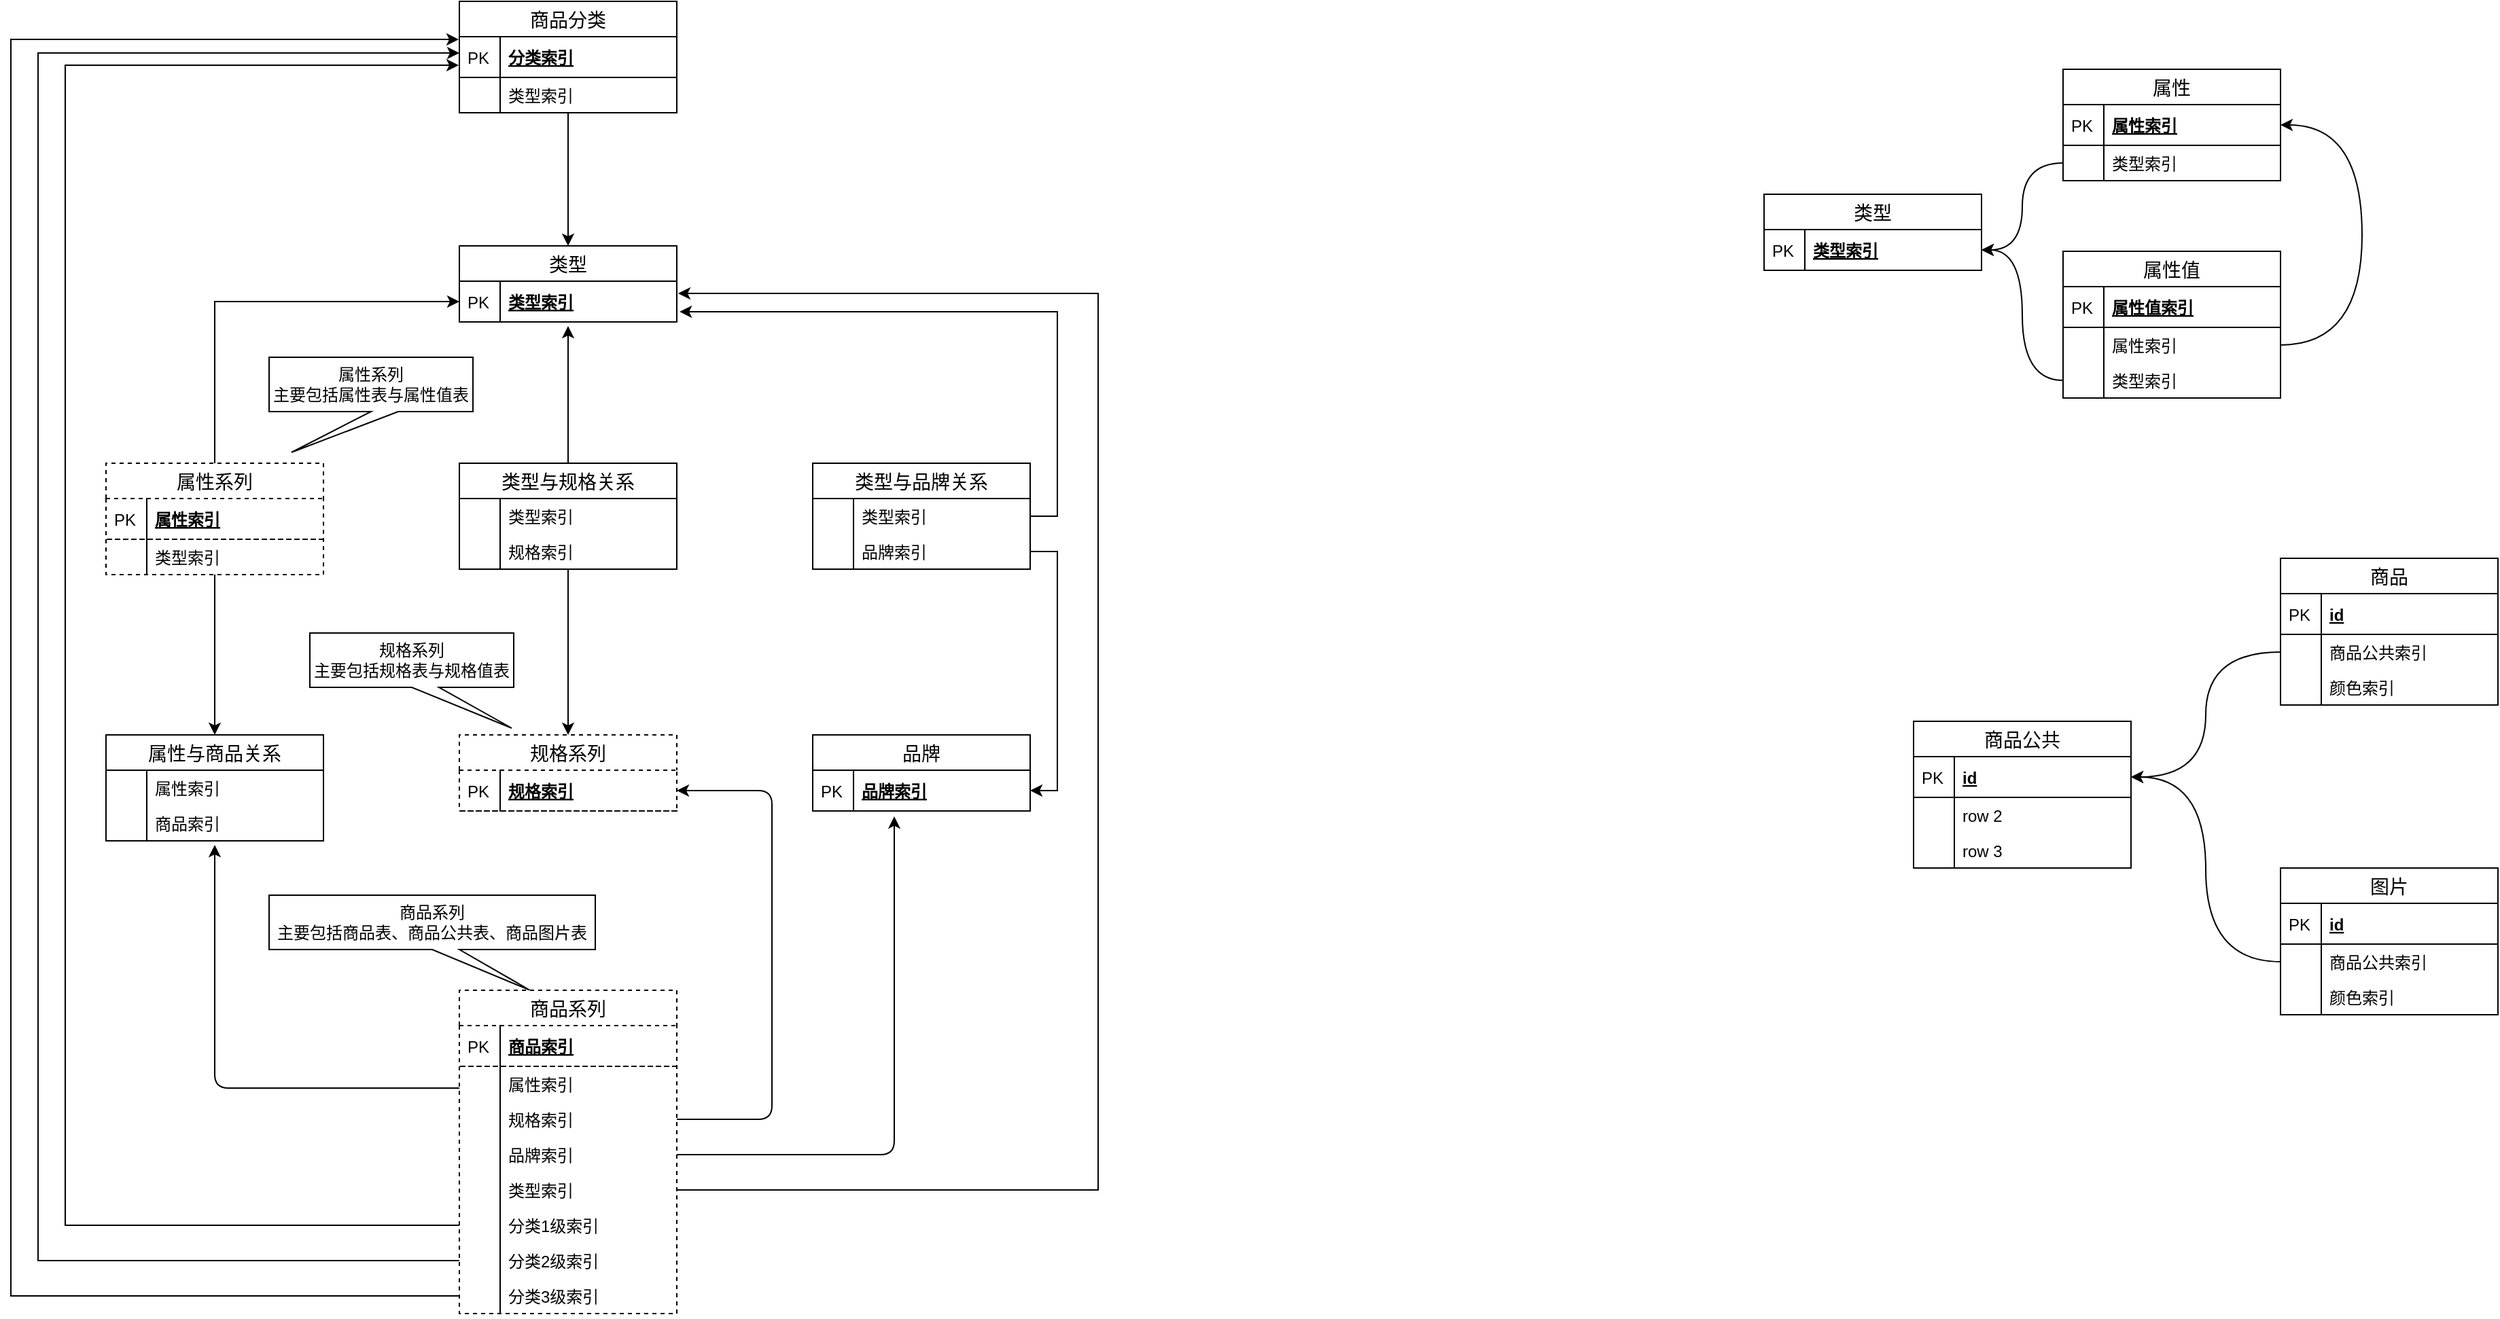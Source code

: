 <mxfile compressed="false" version="13.0.1" type="github" pages="10">
  <diagram id="EQFV48QtP-neRoH8cSPk" name="商品模块数据库设计">
    <mxGraphModel dx="1422" dy="737" grid="1" gridSize="10" guides="1" tooltips="1" connect="1" arrows="1" fold="1" page="1" pageScale="1" pageWidth="1920" pageHeight="1200" math="0" shadow="0">
      <root>
        <mxCell id="xJbxlfi44_W29RXHvfew-0" />
        <mxCell id="xJbxlfi44_W29RXHvfew-1" parent="xJbxlfi44_W29RXHvfew-0" />
        <mxCell id="xJbxlfi44_W29RXHvfew-31" value="" style="edgeStyle=orthogonalEdgeStyle;rounded=0;orthogonalLoop=1;jettySize=auto;html=1;curved=1;" parent="xJbxlfi44_W29RXHvfew-1" source="xJbxlfi44_W29RXHvfew-5" target="xJbxlfi44_W29RXHvfew-20" edge="1">
          <mxGeometry relative="1" as="geometry" />
        </mxCell>
        <mxCell id="xJbxlfi44_W29RXHvfew-79" value="" style="edgeStyle=orthogonalEdgeStyle;curved=1;rounded=0;orthogonalLoop=1;jettySize=auto;html=1;" parent="xJbxlfi44_W29RXHvfew-1" source="xJbxlfi44_W29RXHvfew-56" target="xJbxlfi44_W29RXHvfew-68" edge="1">
          <mxGeometry relative="1" as="geometry" />
        </mxCell>
        <mxCell id="xJbxlfi44_W29RXHvfew-55" value="" style="edgeStyle=orthogonalEdgeStyle;rounded=0;orthogonalLoop=1;jettySize=auto;html=1;exitX=1;exitY=0.5;exitDx=0;exitDy=0;entryX=1;entryY=0.5;entryDx=0;entryDy=0;" parent="xJbxlfi44_W29RXHvfew-1" source="xJbxlfi44_W29RXHvfew-37" target="xJbxlfi44_W29RXHvfew-45" edge="1">
          <mxGeometry relative="1" as="geometry" />
        </mxCell>
        <mxCell id="xJbxlfi44_W29RXHvfew-144" value="" style="edgeStyle=orthogonalEdgeStyle;curved=1;rounded=0;orthogonalLoop=1;jettySize=auto;html=1;" parent="xJbxlfi44_W29RXHvfew-1" source="xJbxlfi44_W29RXHvfew-121" target="xJbxlfi44_W29RXHvfew-133" edge="1">
          <mxGeometry relative="1" as="geometry" />
        </mxCell>
        <mxCell id="xJbxlfi44_W29RXHvfew-145" value="" style="edgeStyle=orthogonalEdgeStyle;rounded=0;orthogonalLoop=1;jettySize=auto;html=1;entryX=0;entryY=0.5;entryDx=0;entryDy=0;" parent="xJbxlfi44_W29RXHvfew-1" source="xJbxlfi44_W29RXHvfew-121" target="xJbxlfi44_W29RXHvfew-21" edge="1">
          <mxGeometry relative="1" as="geometry" />
        </mxCell>
        <mxCell id="xJbxlfi44_W29RXHvfew-81" value="" style="edgeStyle=orthogonalEdgeStyle;curved=1;rounded=0;orthogonalLoop=1;jettySize=auto;html=1;" parent="xJbxlfi44_W29RXHvfew-1" source="xJbxlfi44_W29RXHvfew-56" edge="1">
          <mxGeometry relative="1" as="geometry">
            <mxPoint x="420" y="279" as="targetPoint" />
          </mxGeometry>
        </mxCell>
        <mxCell id="xJbxlfi44_W29RXHvfew-80" value="" style="edgeStyle=orthogonalEdgeStyle;rounded=0;orthogonalLoop=1;jettySize=auto;html=1;entryX=1.013;entryY=0.75;entryDx=0;entryDy=0;exitX=1;exitY=0.5;exitDx=0;exitDy=0;entryPerimeter=0;" parent="xJbxlfi44_W29RXHvfew-1" source="xJbxlfi44_W29RXHvfew-35" target="xJbxlfi44_W29RXHvfew-21" edge="1">
          <mxGeometry relative="1" as="geometry" />
        </mxCell>
        <mxCell id="xJbxlfi44_W29RXHvfew-198" value="属性系列&lt;br&gt;主要包括属性表与属性值表" style="shape=callout;whiteSpace=wrap;html=1;perimeter=calloutPerimeter;direction=east;position2=0.11;align=center;" parent="xJbxlfi44_W29RXHvfew-1" vertex="1">
          <mxGeometry x="200" y="302" width="150" height="70" as="geometry" />
        </mxCell>
        <mxCell id="xJbxlfi44_W29RXHvfew-200" value="规格系列&lt;br&gt;主要包括规格表与规格值表" style="shape=callout;whiteSpace=wrap;html=1;perimeter=calloutPerimeter;direction=east;position2=0.99;align=center;" parent="xJbxlfi44_W29RXHvfew-1" vertex="1">
          <mxGeometry x="230" y="505" width="150" height="70" as="geometry" />
        </mxCell>
        <mxCell id="Q8jQHKkDzsodDABnMocK-18" value="" style="endArrow=classic;html=1;edgeStyle=orthogonalEdgeStyle;entryX=0.506;entryY=1.115;entryDx=0;entryDy=0;entryPerimeter=0;" edge="1" parent="xJbxlfi44_W29RXHvfew-1" source="Q8jQHKkDzsodDABnMocK-12" target="xJbxlfi44_W29RXHvfew-140">
          <mxGeometry width="50" height="50" relative="1" as="geometry">
            <mxPoint x="330" y="940" as="sourcePoint" />
            <mxPoint x="160" y="688" as="targetPoint" />
            <Array as="points">
              <mxPoint x="160" y="840" />
            </Array>
          </mxGeometry>
        </mxCell>
        <mxCell id="Q8jQHKkDzsodDABnMocK-19" value="" style="endArrow=classic;html=1;edgeStyle=orthogonalEdgeStyle;entryX=0.375;entryY=1.133;entryDx=0;entryDy=0;entryPerimeter=0;exitX=1;exitY=0.5;exitDx=0;exitDy=0;" edge="1" parent="xJbxlfi44_W29RXHvfew-1" source="Q8jQHKkDzsodDABnMocK-16" target="xJbxlfi44_W29RXHvfew-45">
          <mxGeometry width="50" height="50" relative="1" as="geometry">
            <mxPoint x="50" y="1006" as="sourcePoint" />
            <mxPoint x="-120" y="754" as="targetPoint" />
            <Array as="points">
              <mxPoint x="660" y="889" />
            </Array>
          </mxGeometry>
        </mxCell>
        <mxCell id="Q8jQHKkDzsodDABnMocK-20" value="" style="endArrow=classic;html=1;edgeStyle=orthogonalEdgeStyle;entryX=1;entryY=0.5;entryDx=0;entryDy=0;exitX=1;exitY=0.5;exitDx=0;exitDy=0;" edge="1" parent="xJbxlfi44_W29RXHvfew-1" source="Q8jQHKkDzsodDABnMocK-14" target="xJbxlfi44_W29RXHvfew-69">
          <mxGeometry width="50" height="50" relative="1" as="geometry">
            <mxPoint x="200" y="982" as="sourcePoint" />
            <mxPoint x="30" y="730" as="targetPoint" />
            <Array as="points">
              <mxPoint x="570" y="863" />
              <mxPoint x="570" y="621" />
            </Array>
          </mxGeometry>
        </mxCell>
        <mxCell id="Q8jQHKkDzsodDABnMocK-21" value="商品系列&lt;br&gt;主要包括商品表、商品公共表、商品图片表" style="shape=callout;whiteSpace=wrap;html=1;perimeter=calloutPerimeter;direction=east;position2=0.8;align=center;" vertex="1" parent="xJbxlfi44_W29RXHvfew-1">
          <mxGeometry x="200" y="698" width="240" height="70" as="geometry" />
        </mxCell>
        <mxCell id="xJbxlfi44_W29RXHvfew-68" value="规格系列" style="swimlane;fontStyle=0;childLayout=stackLayout;horizontal=1;startSize=26;horizontalStack=0;resizeParent=1;resizeParentMax=0;resizeLast=0;collapsible=1;marginBottom=0;align=center;fontSize=14;dashed=1;" parent="xJbxlfi44_W29RXHvfew-1" vertex="1">
          <mxGeometry x="340" y="580" width="160" height="56" as="geometry" />
        </mxCell>
        <mxCell id="xJbxlfi44_W29RXHvfew-69" value="规格索引" style="shape=partialRectangle;top=0;left=0;right=0;bottom=1;align=left;verticalAlign=middle;fillColor=none;spacingLeft=34;spacingRight=4;overflow=hidden;rotatable=0;points=[[0,0.5],[1,0.5]];portConstraint=eastwest;dropTarget=0;fontStyle=5;fontSize=12;dashed=1;" parent="xJbxlfi44_W29RXHvfew-68" vertex="1">
          <mxGeometry y="26" width="160" height="30" as="geometry" />
        </mxCell>
        <mxCell id="xJbxlfi44_W29RXHvfew-70" value="PK" style="shape=partialRectangle;top=0;left=0;bottom=0;fillColor=none;align=left;verticalAlign=middle;spacingLeft=4;spacingRight=4;overflow=hidden;rotatable=0;points=[];portConstraint=eastwest;part=1;fontSize=12;" parent="xJbxlfi44_W29RXHvfew-69" vertex="1" connectable="0">
          <mxGeometry width="30" height="30" as="geometry" />
        </mxCell>
        <mxCell id="xJbxlfi44_W29RXHvfew-182" value="属性" style="swimlane;fontStyle=0;childLayout=stackLayout;horizontal=1;startSize=26;horizontalStack=0;resizeParent=1;resizeParentMax=0;resizeLast=0;collapsible=1;marginBottom=0;align=center;fontSize=14;" parent="xJbxlfi44_W29RXHvfew-1" vertex="1">
          <mxGeometry x="1520" y="90" width="160" height="82" as="geometry" />
        </mxCell>
        <mxCell id="xJbxlfi44_W29RXHvfew-183" value="属性索引" style="shape=partialRectangle;top=0;left=0;right=0;bottom=1;align=left;verticalAlign=middle;fillColor=none;spacingLeft=34;spacingRight=4;overflow=hidden;rotatable=0;points=[[0,0.5],[1,0.5]];portConstraint=eastwest;dropTarget=0;fontStyle=5;fontSize=12;" parent="xJbxlfi44_W29RXHvfew-182" vertex="1">
          <mxGeometry y="26" width="160" height="30" as="geometry" />
        </mxCell>
        <mxCell id="xJbxlfi44_W29RXHvfew-184" value="PK" style="shape=partialRectangle;top=0;left=0;bottom=0;fillColor=none;align=left;verticalAlign=middle;spacingLeft=4;spacingRight=4;overflow=hidden;rotatable=0;points=[];portConstraint=eastwest;part=1;fontSize=12;" parent="xJbxlfi44_W29RXHvfew-183" vertex="1" connectable="0">
          <mxGeometry width="30" height="30" as="geometry" />
        </mxCell>
        <mxCell id="xJbxlfi44_W29RXHvfew-185" value="类型索引" style="shape=partialRectangle;top=0;left=0;right=0;bottom=0;align=left;verticalAlign=top;fillColor=none;spacingLeft=34;spacingRight=4;overflow=hidden;rotatable=0;points=[[0,0.5],[1,0.5]];portConstraint=eastwest;dropTarget=0;fontSize=12;" parent="xJbxlfi44_W29RXHvfew-182" vertex="1">
          <mxGeometry y="56" width="160" height="26" as="geometry" />
        </mxCell>
        <mxCell id="xJbxlfi44_W29RXHvfew-186" value="" style="shape=partialRectangle;top=0;left=0;bottom=0;fillColor=none;align=left;verticalAlign=top;spacingLeft=4;spacingRight=4;overflow=hidden;rotatable=0;points=[];portConstraint=eastwest;part=1;fontSize=12;" parent="xJbxlfi44_W29RXHvfew-185" vertex="1" connectable="0">
          <mxGeometry width="30" height="26" as="geometry" />
        </mxCell>
        <mxCell id="Q8jQHKkDzsodDABnMocK-61" value="属性值" style="swimlane;fontStyle=0;childLayout=stackLayout;horizontal=1;startSize=26;horizontalStack=0;resizeParent=1;resizeParentMax=0;resizeLast=0;collapsible=1;marginBottom=0;align=center;fontSize=14;" vertex="1" parent="xJbxlfi44_W29RXHvfew-1">
          <mxGeometry x="1520" y="224" width="160" height="108" as="geometry" />
        </mxCell>
        <mxCell id="Q8jQHKkDzsodDABnMocK-62" value="属性值索引" style="shape=partialRectangle;top=0;left=0;right=0;bottom=1;align=left;verticalAlign=middle;fillColor=none;spacingLeft=34;spacingRight=4;overflow=hidden;rotatable=0;points=[[0,0.5],[1,0.5]];portConstraint=eastwest;dropTarget=0;fontStyle=5;fontSize=12;" vertex="1" parent="Q8jQHKkDzsodDABnMocK-61">
          <mxGeometry y="26" width="160" height="30" as="geometry" />
        </mxCell>
        <mxCell id="Q8jQHKkDzsodDABnMocK-63" value="PK" style="shape=partialRectangle;top=0;left=0;bottom=0;fillColor=none;align=left;verticalAlign=middle;spacingLeft=4;spacingRight=4;overflow=hidden;rotatable=0;points=[];portConstraint=eastwest;part=1;fontSize=12;" vertex="1" connectable="0" parent="Q8jQHKkDzsodDABnMocK-62">
          <mxGeometry width="30" height="30" as="geometry" />
        </mxCell>
        <mxCell id="Q8jQHKkDzsodDABnMocK-64" value="属性索引" style="shape=partialRectangle;top=0;left=0;right=0;bottom=0;align=left;verticalAlign=top;fillColor=none;spacingLeft=34;spacingRight=4;overflow=hidden;rotatable=0;points=[[0,0.5],[1,0.5]];portConstraint=eastwest;dropTarget=0;fontSize=12;" vertex="1" parent="Q8jQHKkDzsodDABnMocK-61">
          <mxGeometry y="56" width="160" height="26" as="geometry" />
        </mxCell>
        <mxCell id="Q8jQHKkDzsodDABnMocK-65" value="" style="shape=partialRectangle;top=0;left=0;bottom=0;fillColor=none;align=left;verticalAlign=top;spacingLeft=4;spacingRight=4;overflow=hidden;rotatable=0;points=[];portConstraint=eastwest;part=1;fontSize=12;" vertex="1" connectable="0" parent="Q8jQHKkDzsodDABnMocK-64">
          <mxGeometry width="30" height="26" as="geometry" />
        </mxCell>
        <mxCell id="Q8jQHKkDzsodDABnMocK-68" value="类型索引" style="shape=partialRectangle;top=0;left=0;right=0;bottom=0;align=left;verticalAlign=top;fillColor=none;spacingLeft=34;spacingRight=4;overflow=hidden;rotatable=0;points=[[0,0.5],[1,0.5]];portConstraint=eastwest;dropTarget=0;fontSize=12;" vertex="1" parent="Q8jQHKkDzsodDABnMocK-61">
          <mxGeometry y="82" width="160" height="26" as="geometry" />
        </mxCell>
        <mxCell id="Q8jQHKkDzsodDABnMocK-69" value="" style="shape=partialRectangle;top=0;left=0;bottom=0;fillColor=none;align=left;verticalAlign=top;spacingLeft=4;spacingRight=4;overflow=hidden;rotatable=0;points=[];portConstraint=eastwest;part=1;fontSize=12;" vertex="1" connectable="0" parent="Q8jQHKkDzsodDABnMocK-68">
          <mxGeometry width="30" height="26" as="geometry" />
        </mxCell>
        <mxCell id="Q8jQHKkDzsodDABnMocK-75" value="类型" style="swimlane;fontStyle=0;childLayout=stackLayout;horizontal=1;startSize=26;horizontalStack=0;resizeParent=1;resizeParentMax=0;resizeLast=0;collapsible=1;marginBottom=0;align=center;fontSize=14;" vertex="1" parent="xJbxlfi44_W29RXHvfew-1">
          <mxGeometry x="1300" y="182" width="160" height="56" as="geometry" />
        </mxCell>
        <mxCell id="Q8jQHKkDzsodDABnMocK-76" value="类型索引" style="shape=partialRectangle;top=0;left=0;right=0;bottom=1;align=left;verticalAlign=middle;fillColor=none;spacingLeft=34;spacingRight=4;overflow=hidden;rotatable=0;points=[[0,0.5],[1,0.5]];portConstraint=eastwest;dropTarget=0;fontStyle=5;fontSize=12;" vertex="1" parent="Q8jQHKkDzsodDABnMocK-75">
          <mxGeometry y="26" width="160" height="30" as="geometry" />
        </mxCell>
        <mxCell id="Q8jQHKkDzsodDABnMocK-77" value="PK" style="shape=partialRectangle;top=0;left=0;bottom=0;fillColor=none;align=left;verticalAlign=middle;spacingLeft=4;spacingRight=4;overflow=hidden;rotatable=0;points=[];portConstraint=eastwest;part=1;fontSize=12;" vertex="1" connectable="0" parent="Q8jQHKkDzsodDABnMocK-76">
          <mxGeometry width="30" height="30" as="geometry" />
        </mxCell>
        <mxCell id="Q8jQHKkDzsodDABnMocK-0" value="商品系列" style="swimlane;fontStyle=0;childLayout=stackLayout;horizontal=1;startSize=26;horizontalStack=0;resizeParent=1;resizeParentMax=0;resizeLast=0;collapsible=1;marginBottom=0;align=center;fontSize=14;dashed=1;" vertex="1" parent="xJbxlfi44_W29RXHvfew-1">
          <mxGeometry x="340" y="768" width="160" height="238" as="geometry" />
        </mxCell>
        <mxCell id="Q8jQHKkDzsodDABnMocK-1" value="商品索引" style="shape=partialRectangle;top=0;left=0;right=0;bottom=1;align=left;verticalAlign=middle;fillColor=none;spacingLeft=34;spacingRight=4;overflow=hidden;rotatable=0;points=[[0,0.5],[1,0.5]];portConstraint=eastwest;dropTarget=0;fontStyle=5;fontSize=12;dashed=1;" vertex="1" parent="Q8jQHKkDzsodDABnMocK-0">
          <mxGeometry y="26" width="160" height="30" as="geometry" />
        </mxCell>
        <mxCell id="Q8jQHKkDzsodDABnMocK-2" value="PK" style="shape=partialRectangle;top=0;left=0;bottom=0;fillColor=none;align=left;verticalAlign=middle;spacingLeft=4;spacingRight=4;overflow=hidden;rotatable=0;points=[];portConstraint=eastwest;part=1;fontSize=12;" vertex="1" connectable="0" parent="Q8jQHKkDzsodDABnMocK-1">
          <mxGeometry width="30" height="30" as="geometry" />
        </mxCell>
        <mxCell id="Q8jQHKkDzsodDABnMocK-12" value="属性索引" style="shape=partialRectangle;top=0;left=0;right=0;bottom=0;align=left;verticalAlign=top;fillColor=none;spacingLeft=34;spacingRight=4;overflow=hidden;rotatable=0;points=[[0,0.5],[1,0.5]];portConstraint=eastwest;dropTarget=0;fontSize=12;dashed=1;" vertex="1" parent="Q8jQHKkDzsodDABnMocK-0">
          <mxGeometry y="56" width="160" height="26" as="geometry" />
        </mxCell>
        <mxCell id="Q8jQHKkDzsodDABnMocK-13" value="" style="shape=partialRectangle;top=0;left=0;bottom=0;fillColor=none;align=left;verticalAlign=top;spacingLeft=4;spacingRight=4;overflow=hidden;rotatable=0;points=[];portConstraint=eastwest;part=1;fontSize=12;" vertex="1" connectable="0" parent="Q8jQHKkDzsodDABnMocK-12">
          <mxGeometry width="30" height="26" as="geometry" />
        </mxCell>
        <mxCell id="Q8jQHKkDzsodDABnMocK-14" value="规格索引" style="shape=partialRectangle;top=0;left=0;right=0;bottom=0;align=left;verticalAlign=top;fillColor=none;spacingLeft=34;spacingRight=4;overflow=hidden;rotatable=0;points=[[0,0.5],[1,0.5]];portConstraint=eastwest;dropTarget=0;fontSize=12;dashed=1;" vertex="1" parent="Q8jQHKkDzsodDABnMocK-0">
          <mxGeometry y="82" width="160" height="26" as="geometry" />
        </mxCell>
        <mxCell id="Q8jQHKkDzsodDABnMocK-15" value="" style="shape=partialRectangle;top=0;left=0;bottom=0;fillColor=none;align=left;verticalAlign=top;spacingLeft=4;spacingRight=4;overflow=hidden;rotatable=0;points=[];portConstraint=eastwest;part=1;fontSize=12;" vertex="1" connectable="0" parent="Q8jQHKkDzsodDABnMocK-14">
          <mxGeometry width="30" height="26" as="geometry" />
        </mxCell>
        <mxCell id="Q8jQHKkDzsodDABnMocK-16" value="品牌索引" style="shape=partialRectangle;top=0;left=0;right=0;bottom=0;align=left;verticalAlign=top;fillColor=none;spacingLeft=34;spacingRight=4;overflow=hidden;rotatable=0;points=[[0,0.5],[1,0.5]];portConstraint=eastwest;dropTarget=0;fontSize=12;dashed=1;" vertex="1" parent="Q8jQHKkDzsodDABnMocK-0">
          <mxGeometry y="108" width="160" height="26" as="geometry" />
        </mxCell>
        <mxCell id="Q8jQHKkDzsodDABnMocK-17" value="" style="shape=partialRectangle;top=0;left=0;bottom=0;fillColor=none;align=left;verticalAlign=top;spacingLeft=4;spacingRight=4;overflow=hidden;rotatable=0;points=[];portConstraint=eastwest;part=1;fontSize=12;" vertex="1" connectable="0" parent="Q8jQHKkDzsodDABnMocK-16">
          <mxGeometry width="30" height="26" as="geometry" />
        </mxCell>
        <mxCell id="Q8jQHKkDzsodDABnMocK-78" value="类型索引" style="shape=partialRectangle;top=0;left=0;right=0;bottom=0;align=left;verticalAlign=top;fillColor=none;spacingLeft=34;spacingRight=4;overflow=hidden;rotatable=0;points=[[0,0.5],[1,0.5]];portConstraint=eastwest;dropTarget=0;fontSize=12;dashed=1;" vertex="1" parent="Q8jQHKkDzsodDABnMocK-0">
          <mxGeometry y="134" width="160" height="26" as="geometry" />
        </mxCell>
        <mxCell id="Q8jQHKkDzsodDABnMocK-79" value="" style="shape=partialRectangle;top=0;left=0;bottom=0;fillColor=none;align=left;verticalAlign=top;spacingLeft=4;spacingRight=4;overflow=hidden;rotatable=0;points=[];portConstraint=eastwest;part=1;fontSize=12;" vertex="1" connectable="0" parent="Q8jQHKkDzsodDABnMocK-78">
          <mxGeometry width="30" height="26" as="geometry" />
        </mxCell>
        <mxCell id="Q8jQHKkDzsodDABnMocK-80" value="分类1级索引" style="shape=partialRectangle;top=0;left=0;right=0;bottom=0;align=left;verticalAlign=top;fillColor=none;spacingLeft=34;spacingRight=4;overflow=hidden;rotatable=0;points=[[0,0.5],[1,0.5]];portConstraint=eastwest;dropTarget=0;fontSize=12;dashed=1;" vertex="1" parent="Q8jQHKkDzsodDABnMocK-0">
          <mxGeometry y="160" width="160" height="26" as="geometry" />
        </mxCell>
        <mxCell id="Q8jQHKkDzsodDABnMocK-81" value="" style="shape=partialRectangle;top=0;left=0;bottom=0;fillColor=none;align=left;verticalAlign=top;spacingLeft=4;spacingRight=4;overflow=hidden;rotatable=0;points=[];portConstraint=eastwest;part=1;fontSize=12;" vertex="1" connectable="0" parent="Q8jQHKkDzsodDABnMocK-80">
          <mxGeometry width="30" height="26" as="geometry" />
        </mxCell>
        <mxCell id="Q8jQHKkDzsodDABnMocK-82" value="分类2级索引" style="shape=partialRectangle;top=0;left=0;right=0;bottom=0;align=left;verticalAlign=top;fillColor=none;spacingLeft=34;spacingRight=4;overflow=hidden;rotatable=0;points=[[0,0.5],[1,0.5]];portConstraint=eastwest;dropTarget=0;fontSize=12;dashed=1;" vertex="1" parent="Q8jQHKkDzsodDABnMocK-0">
          <mxGeometry y="186" width="160" height="26" as="geometry" />
        </mxCell>
        <mxCell id="Q8jQHKkDzsodDABnMocK-83" value="" style="shape=partialRectangle;top=0;left=0;bottom=0;fillColor=none;align=left;verticalAlign=top;spacingLeft=4;spacingRight=4;overflow=hidden;rotatable=0;points=[];portConstraint=eastwest;part=1;fontSize=12;" vertex="1" connectable="0" parent="Q8jQHKkDzsodDABnMocK-82">
          <mxGeometry width="30" height="26" as="geometry" />
        </mxCell>
        <mxCell id="Q8jQHKkDzsodDABnMocK-84" value="分类3级索引" style="shape=partialRectangle;top=0;left=0;right=0;bottom=0;align=left;verticalAlign=top;fillColor=none;spacingLeft=34;spacingRight=4;overflow=hidden;rotatable=0;points=[[0,0.5],[1,0.5]];portConstraint=eastwest;dropTarget=0;fontSize=12;dashed=1;" vertex="1" parent="Q8jQHKkDzsodDABnMocK-0">
          <mxGeometry y="212" width="160" height="26" as="geometry" />
        </mxCell>
        <mxCell id="Q8jQHKkDzsodDABnMocK-85" value="" style="shape=partialRectangle;top=0;left=0;bottom=0;fillColor=none;align=left;verticalAlign=top;spacingLeft=4;spacingRight=4;overflow=hidden;rotatable=0;points=[];portConstraint=eastwest;part=1;fontSize=12;" vertex="1" connectable="0" parent="Q8jQHKkDzsodDABnMocK-84">
          <mxGeometry width="30" height="26" as="geometry" />
        </mxCell>
        <mxCell id="xJbxlfi44_W29RXHvfew-56" value="类型与规格关系" style="swimlane;fontStyle=0;childLayout=stackLayout;horizontal=1;startSize=26;horizontalStack=0;resizeParent=1;resizeParentMax=0;resizeLast=0;collapsible=1;marginBottom=0;align=center;fontSize=14;" parent="xJbxlfi44_W29RXHvfew-1" vertex="1">
          <mxGeometry x="340" y="380" width="160" height="78" as="geometry" />
        </mxCell>
        <mxCell id="xJbxlfi44_W29RXHvfew-59" value="类型索引" style="shape=partialRectangle;top=0;left=0;right=0;bottom=0;align=left;verticalAlign=top;fillColor=none;spacingLeft=34;spacingRight=4;overflow=hidden;rotatable=0;points=[[0,0.5],[1,0.5]];portConstraint=eastwest;dropTarget=0;fontSize=12;" parent="xJbxlfi44_W29RXHvfew-56" vertex="1">
          <mxGeometry y="26" width="160" height="26" as="geometry" />
        </mxCell>
        <mxCell id="xJbxlfi44_W29RXHvfew-60" value="" style="shape=partialRectangle;top=0;left=0;bottom=0;fillColor=none;align=left;verticalAlign=top;spacingLeft=4;spacingRight=4;overflow=hidden;rotatable=0;points=[];portConstraint=eastwest;part=1;fontSize=12;" parent="xJbxlfi44_W29RXHvfew-59" vertex="1" connectable="0">
          <mxGeometry width="30" height="26" as="geometry" />
        </mxCell>
        <mxCell id="xJbxlfi44_W29RXHvfew-61" value="规格索引" style="shape=partialRectangle;top=0;left=0;right=0;bottom=0;align=left;verticalAlign=top;fillColor=none;spacingLeft=34;spacingRight=4;overflow=hidden;rotatable=0;points=[[0,0.5],[1,0.5]];portConstraint=eastwest;dropTarget=0;fontSize=12;" parent="xJbxlfi44_W29RXHvfew-56" vertex="1">
          <mxGeometry y="52" width="160" height="26" as="geometry" />
        </mxCell>
        <mxCell id="xJbxlfi44_W29RXHvfew-62" value="" style="shape=partialRectangle;top=0;left=0;bottom=0;fillColor=none;align=left;verticalAlign=top;spacingLeft=4;spacingRight=4;overflow=hidden;rotatable=0;points=[];portConstraint=eastwest;part=1;fontSize=12;" parent="xJbxlfi44_W29RXHvfew-61" vertex="1" connectable="0">
          <mxGeometry width="30" height="26" as="geometry" />
        </mxCell>
        <mxCell id="xJbxlfi44_W29RXHvfew-121" value="属性系列" style="swimlane;fontStyle=0;childLayout=stackLayout;horizontal=1;startSize=26;horizontalStack=0;resizeParent=1;resizeParentMax=0;resizeLast=0;collapsible=1;marginBottom=0;align=center;fontSize=14;dashed=1;" parent="xJbxlfi44_W29RXHvfew-1" vertex="1">
          <mxGeometry x="80" y="380" width="160" height="82" as="geometry" />
        </mxCell>
        <mxCell id="xJbxlfi44_W29RXHvfew-122" value="属性索引" style="shape=partialRectangle;top=0;left=0;right=0;bottom=1;align=left;verticalAlign=middle;fillColor=none;spacingLeft=34;spacingRight=4;overflow=hidden;rotatable=0;points=[[0,0.5],[1,0.5]];portConstraint=eastwest;dropTarget=0;fontStyle=5;fontSize=12;dashed=1;" parent="xJbxlfi44_W29RXHvfew-121" vertex="1">
          <mxGeometry y="26" width="160" height="30" as="geometry" />
        </mxCell>
        <mxCell id="xJbxlfi44_W29RXHvfew-123" value="PK" style="shape=partialRectangle;top=0;left=0;bottom=0;fillColor=none;align=left;verticalAlign=middle;spacingLeft=4;spacingRight=4;overflow=hidden;rotatable=0;points=[];portConstraint=eastwest;part=1;fontSize=12;" parent="xJbxlfi44_W29RXHvfew-122" vertex="1" connectable="0">
          <mxGeometry width="30" height="30" as="geometry" />
        </mxCell>
        <mxCell id="xJbxlfi44_W29RXHvfew-124" value="类型索引" style="shape=partialRectangle;top=0;left=0;right=0;bottom=0;align=left;verticalAlign=top;fillColor=none;spacingLeft=34;spacingRight=4;overflow=hidden;rotatable=0;points=[[0,0.5],[1,0.5]];portConstraint=eastwest;dropTarget=0;fontSize=12;dashed=1;" parent="xJbxlfi44_W29RXHvfew-121" vertex="1">
          <mxGeometry y="56" width="160" height="26" as="geometry" />
        </mxCell>
        <mxCell id="xJbxlfi44_W29RXHvfew-125" value="" style="shape=partialRectangle;top=0;left=0;bottom=0;fillColor=none;align=left;verticalAlign=top;spacingLeft=4;spacingRight=4;overflow=hidden;rotatable=0;points=[];portConstraint=eastwest;part=1;fontSize=12;" parent="xJbxlfi44_W29RXHvfew-124" vertex="1" connectable="0">
          <mxGeometry width="30" height="26" as="geometry" />
        </mxCell>
        <mxCell id="xJbxlfi44_W29RXHvfew-133" value="属性与商品关系" style="swimlane;fontStyle=0;childLayout=stackLayout;horizontal=1;startSize=26;horizontalStack=0;resizeParent=1;resizeParentMax=0;resizeLast=0;collapsible=1;marginBottom=0;align=center;fontSize=14;" parent="xJbxlfi44_W29RXHvfew-1" vertex="1">
          <mxGeometry x="80" y="580" width="160" height="78" as="geometry" />
        </mxCell>
        <mxCell id="xJbxlfi44_W29RXHvfew-138" value="属性索引" style="shape=partialRectangle;top=0;left=0;right=0;bottom=0;align=left;verticalAlign=top;fillColor=none;spacingLeft=34;spacingRight=4;overflow=hidden;rotatable=0;points=[[0,0.5],[1,0.5]];portConstraint=eastwest;dropTarget=0;fontSize=12;" parent="xJbxlfi44_W29RXHvfew-133" vertex="1">
          <mxGeometry y="26" width="160" height="26" as="geometry" />
        </mxCell>
        <mxCell id="xJbxlfi44_W29RXHvfew-139" value="" style="shape=partialRectangle;top=0;left=0;bottom=0;fillColor=none;align=left;verticalAlign=top;spacingLeft=4;spacingRight=4;overflow=hidden;rotatable=0;points=[];portConstraint=eastwest;part=1;fontSize=12;" parent="xJbxlfi44_W29RXHvfew-138" vertex="1" connectable="0">
          <mxGeometry width="30" height="26" as="geometry" />
        </mxCell>
        <mxCell id="xJbxlfi44_W29RXHvfew-140" value="商品索引" style="shape=partialRectangle;top=0;left=0;right=0;bottom=0;align=left;verticalAlign=top;fillColor=none;spacingLeft=34;spacingRight=4;overflow=hidden;rotatable=0;points=[[0,0.5],[1,0.5]];portConstraint=eastwest;dropTarget=0;fontSize=12;" parent="xJbxlfi44_W29RXHvfew-133" vertex="1">
          <mxGeometry y="52" width="160" height="26" as="geometry" />
        </mxCell>
        <mxCell id="xJbxlfi44_W29RXHvfew-141" value="" style="shape=partialRectangle;top=0;left=0;bottom=0;fillColor=none;align=left;verticalAlign=top;spacingLeft=4;spacingRight=4;overflow=hidden;rotatable=0;points=[];portConstraint=eastwest;part=1;fontSize=12;" parent="xJbxlfi44_W29RXHvfew-140" vertex="1" connectable="0">
          <mxGeometry width="30" height="26" as="geometry" />
        </mxCell>
        <mxCell id="xJbxlfi44_W29RXHvfew-44" value="品牌" style="swimlane;fontStyle=0;childLayout=stackLayout;horizontal=1;startSize=26;horizontalStack=0;resizeParent=1;resizeParentMax=0;resizeLast=0;collapsible=1;marginBottom=0;align=center;fontSize=14;" parent="xJbxlfi44_W29RXHvfew-1" vertex="1">
          <mxGeometry x="600" y="580" width="160" height="56" as="geometry" />
        </mxCell>
        <mxCell id="xJbxlfi44_W29RXHvfew-45" value="品牌索引" style="shape=partialRectangle;top=0;left=0;right=0;bottom=1;align=left;verticalAlign=middle;fillColor=none;spacingLeft=34;spacingRight=4;overflow=hidden;rotatable=0;points=[[0,0.5],[1,0.5]];portConstraint=eastwest;dropTarget=0;fontStyle=5;fontSize=12;" parent="xJbxlfi44_W29RXHvfew-44" vertex="1">
          <mxGeometry y="26" width="160" height="30" as="geometry" />
        </mxCell>
        <mxCell id="xJbxlfi44_W29RXHvfew-46" value="PK" style="shape=partialRectangle;top=0;left=0;bottom=0;fillColor=none;align=left;verticalAlign=middle;spacingLeft=4;spacingRight=4;overflow=hidden;rotatable=0;points=[];portConstraint=eastwest;part=1;fontSize=12;" parent="xJbxlfi44_W29RXHvfew-45" vertex="1" connectable="0">
          <mxGeometry width="30" height="30" as="geometry" />
        </mxCell>
        <mxCell id="xJbxlfi44_W29RXHvfew-32" value="类型与品牌关系" style="swimlane;fontStyle=0;childLayout=stackLayout;horizontal=1;startSize=26;horizontalStack=0;resizeParent=1;resizeParentMax=0;resizeLast=0;collapsible=1;marginBottom=0;align=center;fontSize=14;" parent="xJbxlfi44_W29RXHvfew-1" vertex="1">
          <mxGeometry x="600" y="380" width="160" height="78" as="geometry" />
        </mxCell>
        <mxCell id="xJbxlfi44_W29RXHvfew-35" value="类型索引" style="shape=partialRectangle;top=0;left=0;right=0;bottom=0;align=left;verticalAlign=top;fillColor=none;spacingLeft=34;spacingRight=4;overflow=hidden;rotatable=0;points=[[0,0.5],[1,0.5]];portConstraint=eastwest;dropTarget=0;fontSize=12;" parent="xJbxlfi44_W29RXHvfew-32" vertex="1">
          <mxGeometry y="26" width="160" height="26" as="geometry" />
        </mxCell>
        <mxCell id="xJbxlfi44_W29RXHvfew-36" value="" style="shape=partialRectangle;top=0;left=0;bottom=0;fillColor=none;align=left;verticalAlign=top;spacingLeft=4;spacingRight=4;overflow=hidden;rotatable=0;points=[];portConstraint=eastwest;part=1;fontSize=12;" parent="xJbxlfi44_W29RXHvfew-35" vertex="1" connectable="0">
          <mxGeometry width="30" height="26" as="geometry" />
        </mxCell>
        <mxCell id="xJbxlfi44_W29RXHvfew-37" value="品牌索引" style="shape=partialRectangle;top=0;left=0;right=0;bottom=0;align=left;verticalAlign=top;fillColor=none;spacingLeft=34;spacingRight=4;overflow=hidden;rotatable=0;points=[[0,0.5],[1,0.5]];portConstraint=eastwest;dropTarget=0;fontSize=12;" parent="xJbxlfi44_W29RXHvfew-32" vertex="1">
          <mxGeometry y="52" width="160" height="26" as="geometry" />
        </mxCell>
        <mxCell id="xJbxlfi44_W29RXHvfew-38" value="" style="shape=partialRectangle;top=0;left=0;bottom=0;fillColor=none;align=left;verticalAlign=top;spacingLeft=4;spacingRight=4;overflow=hidden;rotatable=0;points=[];portConstraint=eastwest;part=1;fontSize=12;" parent="xJbxlfi44_W29RXHvfew-37" vertex="1" connectable="0">
          <mxGeometry width="30" height="26" as="geometry" />
        </mxCell>
        <mxCell id="xJbxlfi44_W29RXHvfew-5" value="商品分类" style="swimlane;fontStyle=0;childLayout=stackLayout;horizontal=1;startSize=26;horizontalStack=0;resizeParent=1;resizeParentMax=0;resizeLast=0;collapsible=1;marginBottom=0;align=center;fontSize=14;" parent="xJbxlfi44_W29RXHvfew-1" vertex="1">
          <mxGeometry x="340" y="40" width="160" height="82" as="geometry" />
        </mxCell>
        <mxCell id="xJbxlfi44_W29RXHvfew-6" value="分类索引" style="shape=partialRectangle;top=0;left=0;right=0;bottom=1;align=left;verticalAlign=middle;fillColor=none;spacingLeft=34;spacingRight=4;overflow=hidden;rotatable=0;points=[[0,0.5],[1,0.5]];portConstraint=eastwest;dropTarget=0;fontStyle=5;fontSize=12;" parent="xJbxlfi44_W29RXHvfew-5" vertex="1">
          <mxGeometry y="26" width="160" height="30" as="geometry" />
        </mxCell>
        <mxCell id="xJbxlfi44_W29RXHvfew-7" value="PK" style="shape=partialRectangle;top=0;left=0;bottom=0;fillColor=none;align=left;verticalAlign=middle;spacingLeft=4;spacingRight=4;overflow=hidden;rotatable=0;points=[];portConstraint=eastwest;part=1;fontSize=12;" parent="xJbxlfi44_W29RXHvfew-6" vertex="1" connectable="0">
          <mxGeometry width="30" height="30" as="geometry" />
        </mxCell>
        <mxCell id="xJbxlfi44_W29RXHvfew-149" value="类型索引" style="shape=partialRectangle;top=0;left=0;right=0;bottom=0;align=left;verticalAlign=top;fillColor=none;spacingLeft=34;spacingRight=4;overflow=hidden;rotatable=0;points=[[0,0.5],[1,0.5]];portConstraint=eastwest;dropTarget=0;fontSize=12;" parent="xJbxlfi44_W29RXHvfew-5" vertex="1">
          <mxGeometry y="56" width="160" height="26" as="geometry" />
        </mxCell>
        <mxCell id="xJbxlfi44_W29RXHvfew-150" value="" style="shape=partialRectangle;top=0;left=0;bottom=0;fillColor=none;align=left;verticalAlign=top;spacingLeft=4;spacingRight=4;overflow=hidden;rotatable=0;points=[];portConstraint=eastwest;part=1;fontSize=12;" parent="xJbxlfi44_W29RXHvfew-149" vertex="1" connectable="0">
          <mxGeometry width="30" height="26" as="geometry" />
        </mxCell>
        <mxCell id="xJbxlfi44_W29RXHvfew-20" value="类型" style="swimlane;fontStyle=0;childLayout=stackLayout;horizontal=1;startSize=26;horizontalStack=0;resizeParent=1;resizeParentMax=0;resizeLast=0;collapsible=1;marginBottom=0;align=center;fontSize=14;" parent="xJbxlfi44_W29RXHvfew-1" vertex="1">
          <mxGeometry x="340" y="220" width="160" height="56" as="geometry" />
        </mxCell>
        <mxCell id="xJbxlfi44_W29RXHvfew-21" value="类型索引" style="shape=partialRectangle;top=0;left=0;right=0;bottom=1;align=left;verticalAlign=middle;fillColor=none;spacingLeft=34;spacingRight=4;overflow=hidden;rotatable=0;points=[[0,0.5],[1,0.5]];portConstraint=eastwest;dropTarget=0;fontStyle=5;fontSize=12;" parent="xJbxlfi44_W29RXHvfew-20" vertex="1">
          <mxGeometry y="26" width="160" height="30" as="geometry" />
        </mxCell>
        <mxCell id="xJbxlfi44_W29RXHvfew-22" value="PK" style="shape=partialRectangle;top=0;left=0;bottom=0;fillColor=none;align=left;verticalAlign=middle;spacingLeft=4;spacingRight=4;overflow=hidden;rotatable=0;points=[];portConstraint=eastwest;part=1;fontSize=12;" parent="xJbxlfi44_W29RXHvfew-21" vertex="1" connectable="0">
          <mxGeometry width="30" height="30" as="geometry" />
        </mxCell>
        <mxCell id="Q8jQHKkDzsodDABnMocK-37" value="" style="edgeStyle=orthogonalEdgeStyle;rounded=0;orthogonalLoop=1;jettySize=auto;html=1;entryX=1;entryY=0.5;entryDx=0;entryDy=0;curved=1;" edge="1" parent="xJbxlfi44_W29RXHvfew-1" source="Q8jQHKkDzsodDABnMocK-32" target="Q8jQHKkDzsodDABnMocK-23">
          <mxGeometry relative="1" as="geometry" />
        </mxCell>
        <mxCell id="Q8jQHKkDzsodDABnMocK-58" value="" style="edgeStyle=orthogonalEdgeStyle;curved=1;rounded=0;orthogonalLoop=1;jettySize=auto;html=1;exitX=0;exitY=0.5;exitDx=0;exitDy=0;" edge="1" parent="xJbxlfi44_W29RXHvfew-1" source="Q8jQHKkDzsodDABnMocK-43" target="Q8jQHKkDzsodDABnMocK-23">
          <mxGeometry relative="1" as="geometry" />
        </mxCell>
        <mxCell id="Q8jQHKkDzsodDABnMocK-71" value="" style="edgeStyle=orthogonalEdgeStyle;rounded=0;orthogonalLoop=1;jettySize=auto;html=1;exitX=1;exitY=0.5;exitDx=0;exitDy=0;entryX=1;entryY=0.5;entryDx=0;entryDy=0;curved=1;" edge="1" parent="xJbxlfi44_W29RXHvfew-1" source="Q8jQHKkDzsodDABnMocK-64" target="xJbxlfi44_W29RXHvfew-183">
          <mxGeometry relative="1" as="geometry">
            <Array as="points">
              <mxPoint x="1740" y="293" />
              <mxPoint x="1740" y="131" />
            </Array>
          </mxGeometry>
        </mxCell>
        <mxCell id="Q8jQHKkDzsodDABnMocK-72" value="" style="edgeStyle=orthogonalEdgeStyle;rounded=0;orthogonalLoop=1;jettySize=auto;html=1;curved=1;exitX=0;exitY=0.5;exitDx=0;exitDy=0;" edge="1" parent="xJbxlfi44_W29RXHvfew-1" source="xJbxlfi44_W29RXHvfew-185" target="Q8jQHKkDzsodDABnMocK-76">
          <mxGeometry relative="1" as="geometry" />
        </mxCell>
        <mxCell id="Q8jQHKkDzsodDABnMocK-73" value="" style="edgeStyle=orthogonalEdgeStyle;curved=1;rounded=0;orthogonalLoop=1;jettySize=auto;html=1;exitX=0;exitY=0.5;exitDx=0;exitDy=0;entryX=1;entryY=0.5;entryDx=0;entryDy=0;" edge="1" parent="xJbxlfi44_W29RXHvfew-1" source="Q8jQHKkDzsodDABnMocK-68" target="Q8jQHKkDzsodDABnMocK-76">
          <mxGeometry relative="1" as="geometry" />
        </mxCell>
        <mxCell id="Q8jQHKkDzsodDABnMocK-74" value="" style="edgeStyle=orthogonalEdgeStyle;rounded=0;orthogonalLoop=1;jettySize=auto;html=1;exitX=0;exitY=0.5;exitDx=0;exitDy=0;entryX=-0.003;entryY=0.7;entryDx=0;entryDy=0;entryPerimeter=0;" edge="1" parent="xJbxlfi44_W29RXHvfew-1" source="Q8jQHKkDzsodDABnMocK-80" target="xJbxlfi44_W29RXHvfew-6">
          <mxGeometry relative="1" as="geometry">
            <mxPoint x="950" y="70" as="sourcePoint" />
            <mxPoint x="340" y="100" as="targetPoint" />
            <Array as="points">
              <mxPoint x="50" y="941" />
              <mxPoint x="50" y="87" />
            </Array>
          </mxGeometry>
        </mxCell>
        <mxCell id="Q8jQHKkDzsodDABnMocK-22" value="商品公共" style="swimlane;fontStyle=0;childLayout=stackLayout;horizontal=1;startSize=26;horizontalStack=0;resizeParent=1;resizeParentMax=0;resizeLast=0;collapsible=1;marginBottom=0;align=center;fontSize=14;" vertex="1" parent="xJbxlfi44_W29RXHvfew-1">
          <mxGeometry x="1410" y="570" width="160" height="108" as="geometry" />
        </mxCell>
        <mxCell id="Q8jQHKkDzsodDABnMocK-23" value="id" style="shape=partialRectangle;top=0;left=0;right=0;bottom=1;align=left;verticalAlign=middle;fillColor=none;spacingLeft=34;spacingRight=4;overflow=hidden;rotatable=0;points=[[0,0.5],[1,0.5]];portConstraint=eastwest;dropTarget=0;fontStyle=5;fontSize=12;" vertex="1" parent="Q8jQHKkDzsodDABnMocK-22">
          <mxGeometry y="26" width="160" height="30" as="geometry" />
        </mxCell>
        <mxCell id="Q8jQHKkDzsodDABnMocK-24" value="PK" style="shape=partialRectangle;top=0;left=0;bottom=0;fillColor=none;align=left;verticalAlign=middle;spacingLeft=4;spacingRight=4;overflow=hidden;rotatable=0;points=[];portConstraint=eastwest;part=1;fontSize=12;" vertex="1" connectable="0" parent="Q8jQHKkDzsodDABnMocK-23">
          <mxGeometry width="30" height="30" as="geometry" />
        </mxCell>
        <mxCell id="Q8jQHKkDzsodDABnMocK-25" value="row 2" style="shape=partialRectangle;top=0;left=0;right=0;bottom=0;align=left;verticalAlign=top;fillColor=none;spacingLeft=34;spacingRight=4;overflow=hidden;rotatable=0;points=[[0,0.5],[1,0.5]];portConstraint=eastwest;dropTarget=0;fontSize=12;" vertex="1" parent="Q8jQHKkDzsodDABnMocK-22">
          <mxGeometry y="56" width="160" height="26" as="geometry" />
        </mxCell>
        <mxCell id="Q8jQHKkDzsodDABnMocK-26" value="" style="shape=partialRectangle;top=0;left=0;bottom=0;fillColor=none;align=left;verticalAlign=top;spacingLeft=4;spacingRight=4;overflow=hidden;rotatable=0;points=[];portConstraint=eastwest;part=1;fontSize=12;" vertex="1" connectable="0" parent="Q8jQHKkDzsodDABnMocK-25">
          <mxGeometry width="30" height="26" as="geometry" />
        </mxCell>
        <mxCell id="Q8jQHKkDzsodDABnMocK-27" value="row 3" style="shape=partialRectangle;top=0;left=0;right=0;bottom=0;align=left;verticalAlign=top;fillColor=none;spacingLeft=34;spacingRight=4;overflow=hidden;rotatable=0;points=[[0,0.5],[1,0.5]];portConstraint=eastwest;dropTarget=0;fontSize=12;" vertex="1" parent="Q8jQHKkDzsodDABnMocK-22">
          <mxGeometry y="82" width="160" height="26" as="geometry" />
        </mxCell>
        <mxCell id="Q8jQHKkDzsodDABnMocK-28" value="" style="shape=partialRectangle;top=0;left=0;bottom=0;fillColor=none;align=left;verticalAlign=top;spacingLeft=4;spacingRight=4;overflow=hidden;rotatable=0;points=[];portConstraint=eastwest;part=1;fontSize=12;" vertex="1" connectable="0" parent="Q8jQHKkDzsodDABnMocK-27">
          <mxGeometry width="30" height="26" as="geometry" />
        </mxCell>
        <mxCell id="Q8jQHKkDzsodDABnMocK-40" value="图片" style="swimlane;fontStyle=0;childLayout=stackLayout;horizontal=1;startSize=26;horizontalStack=0;resizeParent=1;resizeParentMax=0;resizeLast=0;collapsible=1;marginBottom=0;align=center;fontSize=14;" vertex="1" parent="xJbxlfi44_W29RXHvfew-1">
          <mxGeometry x="1680" y="678" width="160" height="108" as="geometry" />
        </mxCell>
        <mxCell id="Q8jQHKkDzsodDABnMocK-41" value="id" style="shape=partialRectangle;top=0;left=0;right=0;bottom=1;align=left;verticalAlign=middle;fillColor=none;spacingLeft=34;spacingRight=4;overflow=hidden;rotatable=0;points=[[0,0.5],[1,0.5]];portConstraint=eastwest;dropTarget=0;fontStyle=5;fontSize=12;" vertex="1" parent="Q8jQHKkDzsodDABnMocK-40">
          <mxGeometry y="26" width="160" height="30" as="geometry" />
        </mxCell>
        <mxCell id="Q8jQHKkDzsodDABnMocK-42" value="PK" style="shape=partialRectangle;top=0;left=0;bottom=0;fillColor=none;align=left;verticalAlign=middle;spacingLeft=4;spacingRight=4;overflow=hidden;rotatable=0;points=[];portConstraint=eastwest;part=1;fontSize=12;" vertex="1" connectable="0" parent="Q8jQHKkDzsodDABnMocK-41">
          <mxGeometry width="30" height="30" as="geometry" />
        </mxCell>
        <mxCell id="Q8jQHKkDzsodDABnMocK-43" value="商品公共索引" style="shape=partialRectangle;top=0;left=0;right=0;bottom=0;align=left;verticalAlign=top;fillColor=none;spacingLeft=34;spacingRight=4;overflow=hidden;rotatable=0;points=[[0,0.5],[1,0.5]];portConstraint=eastwest;dropTarget=0;fontSize=12;" vertex="1" parent="Q8jQHKkDzsodDABnMocK-40">
          <mxGeometry y="56" width="160" height="26" as="geometry" />
        </mxCell>
        <mxCell id="Q8jQHKkDzsodDABnMocK-44" value="" style="shape=partialRectangle;top=0;left=0;bottom=0;fillColor=none;align=left;verticalAlign=top;spacingLeft=4;spacingRight=4;overflow=hidden;rotatable=0;points=[];portConstraint=eastwest;part=1;fontSize=12;" vertex="1" connectable="0" parent="Q8jQHKkDzsodDABnMocK-43">
          <mxGeometry width="30" height="26" as="geometry" />
        </mxCell>
        <mxCell id="Q8jQHKkDzsodDABnMocK-45" value="颜色索引" style="shape=partialRectangle;top=0;left=0;right=0;bottom=0;align=left;verticalAlign=top;fillColor=none;spacingLeft=34;spacingRight=4;overflow=hidden;rotatable=0;points=[[0,0.5],[1,0.5]];portConstraint=eastwest;dropTarget=0;fontSize=12;" vertex="1" parent="Q8jQHKkDzsodDABnMocK-40">
          <mxGeometry y="82" width="160" height="26" as="geometry" />
        </mxCell>
        <mxCell id="Q8jQHKkDzsodDABnMocK-46" value="" style="shape=partialRectangle;top=0;left=0;bottom=0;fillColor=none;align=left;verticalAlign=top;spacingLeft=4;spacingRight=4;overflow=hidden;rotatable=0;points=[];portConstraint=eastwest;part=1;fontSize=12;" vertex="1" connectable="0" parent="Q8jQHKkDzsodDABnMocK-45">
          <mxGeometry width="30" height="26" as="geometry" />
        </mxCell>
        <mxCell id="Q8jQHKkDzsodDABnMocK-29" value="商品" style="swimlane;fontStyle=0;childLayout=stackLayout;horizontal=1;startSize=26;horizontalStack=0;resizeParent=1;resizeParentMax=0;resizeLast=0;collapsible=1;marginBottom=0;align=center;fontSize=14;" vertex="1" parent="xJbxlfi44_W29RXHvfew-1">
          <mxGeometry x="1680" y="450" width="160" height="108" as="geometry" />
        </mxCell>
        <mxCell id="Q8jQHKkDzsodDABnMocK-30" value="id" style="shape=partialRectangle;top=0;left=0;right=0;bottom=1;align=left;verticalAlign=middle;fillColor=none;spacingLeft=34;spacingRight=4;overflow=hidden;rotatable=0;points=[[0,0.5],[1,0.5]];portConstraint=eastwest;dropTarget=0;fontStyle=5;fontSize=12;" vertex="1" parent="Q8jQHKkDzsodDABnMocK-29">
          <mxGeometry y="26" width="160" height="30" as="geometry" />
        </mxCell>
        <mxCell id="Q8jQHKkDzsodDABnMocK-31" value="PK" style="shape=partialRectangle;top=0;left=0;bottom=0;fillColor=none;align=left;verticalAlign=middle;spacingLeft=4;spacingRight=4;overflow=hidden;rotatable=0;points=[];portConstraint=eastwest;part=1;fontSize=12;" vertex="1" connectable="0" parent="Q8jQHKkDzsodDABnMocK-30">
          <mxGeometry width="30" height="30" as="geometry" />
        </mxCell>
        <mxCell id="Q8jQHKkDzsodDABnMocK-32" value="商品公共索引" style="shape=partialRectangle;top=0;left=0;right=0;bottom=0;align=left;verticalAlign=top;fillColor=none;spacingLeft=34;spacingRight=4;overflow=hidden;rotatable=0;points=[[0,0.5],[1,0.5]];portConstraint=eastwest;dropTarget=0;fontSize=12;" vertex="1" parent="Q8jQHKkDzsodDABnMocK-29">
          <mxGeometry y="56" width="160" height="26" as="geometry" />
        </mxCell>
        <mxCell id="Q8jQHKkDzsodDABnMocK-33" value="" style="shape=partialRectangle;top=0;left=0;bottom=0;fillColor=none;align=left;verticalAlign=top;spacingLeft=4;spacingRight=4;overflow=hidden;rotatable=0;points=[];portConstraint=eastwest;part=1;fontSize=12;" vertex="1" connectable="0" parent="Q8jQHKkDzsodDABnMocK-32">
          <mxGeometry width="30" height="26" as="geometry" />
        </mxCell>
        <mxCell id="Q8jQHKkDzsodDABnMocK-34" value="颜色索引" style="shape=partialRectangle;top=0;left=0;right=0;bottom=0;align=left;verticalAlign=top;fillColor=none;spacingLeft=34;spacingRight=4;overflow=hidden;rotatable=0;points=[[0,0.5],[1,0.5]];portConstraint=eastwest;dropTarget=0;fontSize=12;" vertex="1" parent="Q8jQHKkDzsodDABnMocK-29">
          <mxGeometry y="82" width="160" height="26" as="geometry" />
        </mxCell>
        <mxCell id="Q8jQHKkDzsodDABnMocK-35" value="" style="shape=partialRectangle;top=0;left=0;bottom=0;fillColor=none;align=left;verticalAlign=top;spacingLeft=4;spacingRight=4;overflow=hidden;rotatable=0;points=[];portConstraint=eastwest;part=1;fontSize=12;" vertex="1" connectable="0" parent="Q8jQHKkDzsodDABnMocK-34">
          <mxGeometry width="30" height="26" as="geometry" />
        </mxCell>
        <mxCell id="Q8jQHKkDzsodDABnMocK-88" value="" style="edgeStyle=orthogonalEdgeStyle;rounded=0;orthogonalLoop=1;jettySize=auto;html=1;exitX=0;exitY=0.5;exitDx=0;exitDy=0;entryX=0;entryY=0.4;entryDx=0;entryDy=0;entryPerimeter=0;" edge="1" parent="xJbxlfi44_W29RXHvfew-1" source="Q8jQHKkDzsodDABnMocK-82" target="xJbxlfi44_W29RXHvfew-6">
          <mxGeometry relative="1" as="geometry">
            <mxPoint x="350" y="951" as="sourcePoint" />
            <mxPoint x="340" y="90" as="targetPoint" />
            <Array as="points">
              <mxPoint x="30" y="967" />
              <mxPoint x="30" y="78" />
            </Array>
          </mxGeometry>
        </mxCell>
        <mxCell id="Q8jQHKkDzsodDABnMocK-90" value="" style="edgeStyle=orthogonalEdgeStyle;rounded=0;orthogonalLoop=1;jettySize=auto;html=1;exitX=0;exitY=0.5;exitDx=0;exitDy=0;entryX=-0.003;entryY=0.083;entryDx=0;entryDy=0;entryPerimeter=0;" edge="1" parent="xJbxlfi44_W29RXHvfew-1" source="Q8jQHKkDzsodDABnMocK-84" target="xJbxlfi44_W29RXHvfew-6">
          <mxGeometry relative="1" as="geometry">
            <mxPoint x="350" y="977" as="sourcePoint" />
            <mxPoint x="350" y="100" as="targetPoint" />
            <Array as="points">
              <mxPoint x="10" y="993" />
              <mxPoint x="10" y="68" />
              <mxPoint x="340" y="68" />
            </Array>
          </mxGeometry>
        </mxCell>
        <mxCell id="Q8jQHKkDzsodDABnMocK-91" value="" style="edgeStyle=orthogonalEdgeStyle;rounded=0;orthogonalLoop=1;jettySize=auto;html=1;entryX=1.006;entryY=0.3;entryDx=0;entryDy=0;exitX=1;exitY=0.5;exitDx=0;exitDy=0;entryPerimeter=0;" edge="1" parent="xJbxlfi44_W29RXHvfew-1" source="Q8jQHKkDzsodDABnMocK-78" target="xJbxlfi44_W29RXHvfew-21">
          <mxGeometry relative="1" as="geometry">
            <mxPoint x="690" y="390" as="sourcePoint" />
            <mxPoint x="510" y="271" as="targetPoint" />
            <Array as="points">
              <mxPoint x="810" y="915" />
              <mxPoint x="810" y="255" />
            </Array>
          </mxGeometry>
        </mxCell>
      </root>
    </mxGraphModel>
  </diagram>
  <diagram id="s2Hc1qfWq5hWeSCxf7I0" name="系统整体概览">
    <mxGraphModel dx="1422" dy="737" grid="1" gridSize="10" guides="1" tooltips="1" connect="1" arrows="1" fold="1" page="1" pageScale="1" pageWidth="1920" pageHeight="1200" math="0" shadow="0">
      <root>
        <mxCell id="0" />
        <mxCell id="1" parent="0" />
        <mxCell id="eF_QrSrif9oosaIS1rhC-55" value="" style="rounded=0;whiteSpace=wrap;html=1;fillColor=#F2F2F2;strokeColor=none;comic=0;glass=0;" parent="1" vertex="1">
          <mxGeometry x="40" y="140" width="1040" height="500" as="geometry" />
        </mxCell>
        <mxCell id="eF_QrSrif9oosaIS1rhC-44" value="" style="group" parent="1" vertex="1" connectable="0">
          <mxGeometry x="60" y="313" width="550" height="146" as="geometry" />
        </mxCell>
        <mxCell id="PHVLErjpg5LRv8TdgELE-15" value="" style="rounded=0;whiteSpace=wrap;html=1;fillColor=#CDA2BE;strokeColor=none;" parent="eF_QrSrif9oosaIS1rhC-44" vertex="1">
          <mxGeometry x="160" width="390" height="87" as="geometry" />
        </mxCell>
        <mxCell id="eF_QrSrif9oosaIS1rhC-42" value="" style="rounded=0;whiteSpace=wrap;html=1;fillColor=#CDA2BE;strokeColor=none;" parent="eF_QrSrif9oosaIS1rhC-44" vertex="1">
          <mxGeometry y="77" width="550" height="69" as="geometry" />
        </mxCell>
        <mxCell id="OyDkUge45hxkHMiJ8mnG-2" value="平台概览（外部视图）" style="shape=document;whiteSpace=wrap;html=1;boundedLbl=1;rounded=0;fillColor=#99CCFF;strokeColor=none;" parent="1" vertex="1">
          <mxGeometry x="40" y="40" width="1040" height="80" as="geometry" />
        </mxCell>
        <mxCell id="PHVLErjpg5LRv8TdgELE-3" value="商家" style="rounded=0;whiteSpace=wrap;html=1;fillColor=#9AC7BF;strokeColor=none;" parent="1" vertex="1">
          <mxGeometry x="220" y="160" width="120" height="60" as="geometry" />
        </mxCell>
        <mxCell id="PHVLErjpg5LRv8TdgELE-4" value="供应商" style="rounded=0;whiteSpace=wrap;html=1;fillColor=#9AC7BF;strokeColor=none;" parent="1" vertex="1">
          <mxGeometry x="355" y="160" width="120" height="60" as="geometry" />
        </mxCell>
        <mxCell id="PHVLErjpg5LRv8TdgELE-5" value="客服" style="rounded=0;whiteSpace=wrap;html=1;fillColor=#9AC7BF;strokeColor=none;" parent="1" vertex="1">
          <mxGeometry x="640" y="160" width="120" height="60" as="geometry" />
        </mxCell>
        <mxCell id="PHVLErjpg5LRv8TdgELE-7" value="运营" style="rounded=0;whiteSpace=wrap;html=1;fillColor=#9AC7BF;strokeColor=none;" parent="1" vertex="1">
          <mxGeometry x="780" y="160" width="120" height="60" as="geometry" />
        </mxCell>
        <mxCell id="PHVLErjpg5LRv8TdgELE-14" value="用户" style="rounded=0;whiteSpace=wrap;html=1;fillColor=#CDA2BE;strokeColor=none;" parent="1" vertex="1">
          <mxGeometry x="60" y="160" width="140" height="213" as="geometry" />
        </mxCell>
        <mxCell id="eF_QrSrif9oosaIS1rhC-34" value="供应链" style="rounded=0;whiteSpace=wrap;html=1;fillColor=#9AC7BF;strokeColor=none;" parent="1" vertex="1">
          <mxGeometry x="490" y="160" width="120" height="60" as="geometry" />
        </mxCell>
        <mxCell id="eF_QrSrif9oosaIS1rhC-35" value="厂家" style="rounded=0;whiteSpace=wrap;html=1;fillColor=#9AC7BF;strokeColor=none;" parent="1" vertex="1">
          <mxGeometry x="220" y="236.5" width="120" height="60" as="geometry" />
        </mxCell>
        <mxCell id="eF_QrSrif9oosaIS1rhC-36" value="广告商" style="rounded=0;whiteSpace=wrap;html=1;fillColor=#9AC7BF;strokeColor=none;" parent="1" vertex="1">
          <mxGeometry x="355" y="236.5" width="120" height="60" as="geometry" />
        </mxCell>
        <mxCell id="eF_QrSrif9oosaIS1rhC-37" value="自媒体" style="rounded=0;whiteSpace=wrap;html=1;fillColor=#9AC7BF;strokeColor=none;" parent="1" vertex="1">
          <mxGeometry x="490" y="236.5" width="120" height="60" as="geometry" />
        </mxCell>
        <mxCell id="eF_QrSrif9oosaIS1rhC-38" value="采购" style="rounded=0;whiteSpace=wrap;html=1;fillColor=#9AC7BF;strokeColor=none;" parent="1" vertex="1">
          <mxGeometry x="640" y="236.5" width="120" height="60" as="geometry" />
        </mxCell>
        <mxCell id="eF_QrSrif9oosaIS1rhC-39" value="财务" style="rounded=0;whiteSpace=wrap;html=1;fillColor=#9AC7BF;strokeColor=none;comic=0;" parent="1" vertex="1">
          <mxGeometry x="780" y="236.5" width="120" height="60" as="geometry" />
        </mxCell>
        <mxCell id="eF_QrSrif9oosaIS1rhC-40" value="营销" style="rounded=0;whiteSpace=wrap;html=1;fillColor=#9AC7BF;strokeColor=none;" parent="1" vertex="1">
          <mxGeometry x="920" y="160" width="120" height="60" as="geometry" />
        </mxCell>
        <mxCell id="eF_QrSrif9oosaIS1rhC-43" value="企业管理端" style="text;html=1;align=center;verticalAlign=middle;resizable=0;points=[];autosize=1;fontStyle=0" parent="1" vertex="1">
          <mxGeometry x="340" y="373" width="80" height="20" as="geometry" />
        </mxCell>
        <mxCell id="eF_QrSrif9oosaIS1rhC-50" value="经分" style="rounded=0;whiteSpace=wrap;html=1;fillColor=#9AC7BF;strokeColor=none;" parent="1" vertex="1">
          <mxGeometry x="920" y="236.5" width="120" height="60" as="geometry" />
        </mxCell>
        <mxCell id="eF_QrSrif9oosaIS1rhC-51" value="法务" style="rounded=0;whiteSpace=wrap;html=1;fillColor=#9AC7BF;strokeColor=none;" parent="1" vertex="1">
          <mxGeometry x="640" y="320" width="120" height="60" as="geometry" />
        </mxCell>
        <mxCell id="eF_QrSrif9oosaIS1rhC-52" value="仲裁" style="rounded=0;whiteSpace=wrap;html=1;fillColor=#9AC7BF;strokeColor=none;" parent="1" vertex="1">
          <mxGeometry x="780" y="320" width="120" height="60" as="geometry" />
        </mxCell>
        <mxCell id="eF_QrSrif9oosaIS1rhC-53" value="风控" style="rounded=0;whiteSpace=wrap;html=1;fillColor=#9AC7BF;strokeColor=none;" parent="1" vertex="1">
          <mxGeometry x="920" y="320" width="120" height="60" as="geometry" />
        </mxCell>
        <mxCell id="eF_QrSrif9oosaIS1rhC-54" value="" style="group" parent="1" vertex="1" connectable="0">
          <mxGeometry x="60" y="400" width="980" height="226" as="geometry" />
        </mxCell>
        <mxCell id="eF_QrSrif9oosaIS1rhC-47" value="" style="rounded=0;whiteSpace=wrap;html=1;fillColor=#CDA2BE;strokeColor=none;" parent="eF_QrSrif9oosaIS1rhC-54" vertex="1">
          <mxGeometry y="80" width="980" height="146" as="geometry" />
        </mxCell>
        <mxCell id="eF_QrSrif9oosaIS1rhC-46" value="" style="rounded=0;whiteSpace=wrap;html=1;fillColor=#CDA2BE;strokeColor=none;" parent="eF_QrSrif9oosaIS1rhC-54" vertex="1">
          <mxGeometry x="580" width="400" height="100" as="geometry" />
        </mxCell>
        <mxCell id="eF_QrSrif9oosaIS1rhC-49" value="运营管理端" style="text;html=1;strokeColor=none;fillColor=none;align=center;verticalAlign=middle;whiteSpace=wrap;rounded=0;" parent="eF_QrSrif9oosaIS1rhC-54" vertex="1">
          <mxGeometry x="470" y="140" width="80" height="20" as="geometry" />
        </mxCell>
        <mxCell id="C7z_WxY6J93sx0BQj8ay-2" value="" style="group" parent="1" vertex="1" connectable="0">
          <mxGeometry x="40" y="720" width="1040" height="380" as="geometry" />
        </mxCell>
        <mxCell id="TKjI5MKXTHAJ7Ypq7UK6-12" value="" style="rounded=0;whiteSpace=wrap;html=1;fillColor=#F2F2F2;strokeColor=none;" parent="C7z_WxY6J93sx0BQj8ay-2" vertex="1">
          <mxGeometry y="100" width="1040" height="280" as="geometry" />
        </mxCell>
        <mxCell id="eF_QrSrif9oosaIS1rhC-20" value="平台概览（内部视图）" style="shape=document;whiteSpace=wrap;html=1;boundedLbl=1;rounded=0;fillColor=#99CCFF;strokeColor=none;" parent="C7z_WxY6J93sx0BQj8ay-2" vertex="1">
          <mxGeometry width="1040" height="80" as="geometry" />
        </mxCell>
        <mxCell id="eF_QrSrif9oosaIS1rhC-5" value="商品" style="rounded=0;whiteSpace=wrap;html=1;fillColor=#9AC7BF;strokeColor=none;" parent="C7z_WxY6J93sx0BQj8ay-2" vertex="1">
          <mxGeometry x="170" y="120" width="120" height="60" as="geometry" />
        </mxCell>
        <mxCell id="eF_QrSrif9oosaIS1rhC-6" value="促销" style="rounded=0;whiteSpace=wrap;html=1;fillColor=#9AC7BF;strokeColor=none;" parent="C7z_WxY6J93sx0BQj8ay-2" vertex="1">
          <mxGeometry x="320" y="120" width="120" height="60" as="geometry" />
        </mxCell>
        <mxCell id="eF_QrSrif9oosaIS1rhC-7" value="内容" style="rounded=0;whiteSpace=wrap;html=1;fillColor=#9AC7BF;strokeColor=none;" parent="C7z_WxY6J93sx0BQj8ay-2" vertex="1">
          <mxGeometry x="20" y="120" width="120" height="60" as="geometry" />
        </mxCell>
        <mxCell id="eF_QrSrif9oosaIS1rhC-8" value="库存" style="rounded=0;whiteSpace=wrap;html=1;fillColor=#9AC7BF;strokeColor=none;" parent="C7z_WxY6J93sx0BQj8ay-2" vertex="1">
          <mxGeometry x="320" y="200" width="120" height="60" as="geometry" />
        </mxCell>
        <mxCell id="eF_QrSrif9oosaIS1rhC-9" value="物流" style="rounded=0;whiteSpace=wrap;html=1;fillColor=#9AC7BF;strokeColor=none;" parent="C7z_WxY6J93sx0BQj8ay-2" vertex="1">
          <mxGeometry x="20" y="200" width="120" height="60" as="geometry" />
        </mxCell>
        <mxCell id="eF_QrSrif9oosaIS1rhC-10" value="采购" style="rounded=0;whiteSpace=wrap;html=1;fillColor=#fff2cc;strokeColor=none;gradientColor=none;" parent="C7z_WxY6J93sx0BQj8ay-2" vertex="1">
          <mxGeometry x="170" y="200" width="120" height="60" as="geometry" />
        </mxCell>
        <mxCell id="eF_QrSrif9oosaIS1rhC-11" value="仓库" style="rounded=0;whiteSpace=wrap;html=1;fillColor=#fff2cc;gradientColor=none;strokeColor=none;" parent="C7z_WxY6J93sx0BQj8ay-2" vertex="1">
          <mxGeometry x="460" y="200" width="120" height="60" as="geometry" />
        </mxCell>
        <mxCell id="eF_QrSrif9oosaIS1rhC-12" value="订单" style="rounded=0;whiteSpace=wrap;html=1;fillColor=#9AC7BF;strokeColor=none;" parent="C7z_WxY6J93sx0BQj8ay-2" vertex="1">
          <mxGeometry x="600" y="120" width="120" height="60" as="geometry" />
        </mxCell>
        <mxCell id="eF_QrSrif9oosaIS1rhC-13" value="会员" style="rounded=0;whiteSpace=wrap;html=1;fillColor=#9AC7BF;strokeColor=none;" parent="C7z_WxY6J93sx0BQj8ay-2" vertex="1">
          <mxGeometry x="600" y="200" width="120" height="60" as="geometry" />
        </mxCell>
        <mxCell id="eF_QrSrif9oosaIS1rhC-14" value="调度" style="rounded=0;whiteSpace=wrap;html=1;fillColor=#9AC7BF;strokeColor=none;" parent="C7z_WxY6J93sx0BQj8ay-2" vertex="1">
          <mxGeometry x="880" y="120" width="120" height="60" as="geometry" />
        </mxCell>
        <mxCell id="eF_QrSrif9oosaIS1rhC-15" value="支付" style="rounded=0;whiteSpace=wrap;html=1;fillColor=#9AC7BF;strokeColor=none;" parent="C7z_WxY6J93sx0BQj8ay-2" vertex="1">
          <mxGeometry x="460" y="120" width="120" height="60" as="geometry" />
        </mxCell>
        <mxCell id="eF_QrSrif9oosaIS1rhC-16" value="账单" style="rounded=0;whiteSpace=wrap;html=1;fillColor=#9AC7BF;strokeColor=none;" parent="C7z_WxY6J93sx0BQj8ay-2" vertex="1">
          <mxGeometry x="740" y="120" width="120" height="60" as="geometry" />
        </mxCell>
        <mxCell id="TKjI5MKXTHAJ7Ypq7UK6-1" value="鉴权" style="rounded=0;whiteSpace=wrap;html=1;fillColor=#9AC7BF;strokeColor=none;" parent="C7z_WxY6J93sx0BQj8ay-2" vertex="1">
          <mxGeometry x="740" y="200" width="120" height="60" as="geometry" />
        </mxCell>
        <mxCell id="TKjI5MKXTHAJ7Ypq7UK6-2" value="授权" style="rounded=0;whiteSpace=wrap;html=1;fillColor=#9AC7BF;strokeColor=none;" parent="C7z_WxY6J93sx0BQj8ay-2" vertex="1">
          <mxGeometry x="880" y="200" width="120" height="60" as="geometry" />
        </mxCell>
        <mxCell id="TKjI5MKXTHAJ7Ypq7UK6-4" value="搜索" style="rounded=0;whiteSpace=wrap;html=1;fillColor=#9AC7BF;strokeColor=none;" parent="C7z_WxY6J93sx0BQj8ay-2" vertex="1">
          <mxGeometry x="315" y="287" width="120" height="60" as="geometry" />
        </mxCell>
        <mxCell id="TKjI5MKXTHAJ7Ypq7UK6-5" value="推荐" style="rounded=0;whiteSpace=wrap;html=1;fillColor=#1ba1e2;strokeColor=none;fontColor=#ffffff;" parent="C7z_WxY6J93sx0BQj8ay-2" vertex="1">
          <mxGeometry x="170" y="287" width="120" height="60" as="geometry" />
        </mxCell>
        <mxCell id="TKjI5MKXTHAJ7Ypq7UK6-8" value="日志" style="rounded=0;whiteSpace=wrap;html=1;fillColor=#9AC7BF;strokeColor=none;" parent="C7z_WxY6J93sx0BQj8ay-2" vertex="1">
          <mxGeometry x="460" y="287" width="120" height="60" as="geometry" />
        </mxCell>
        <mxCell id="TKjI5MKXTHAJ7Ypq7UK6-9" value="风控" style="rounded=0;whiteSpace=wrap;html=1;fillColor=#1ba1e2;strokeColor=none;fontColor=#ffffff;" parent="C7z_WxY6J93sx0BQj8ay-2" vertex="1">
          <mxGeometry x="20" y="287" width="120" height="60" as="geometry" />
        </mxCell>
        <mxCell id="TKjI5MKXTHAJ7Ypq7UK6-10" value="消息" style="rounded=0;whiteSpace=wrap;html=1;fillColor=#9AC7BF;strokeColor=none;" parent="C7z_WxY6J93sx0BQj8ay-2" vertex="1">
          <mxGeometry x="600" y="287" width="120" height="60" as="geometry" />
        </mxCell>
        <mxCell id="TKjI5MKXTHAJ7Ypq7UK6-11" value="秒杀" style="rounded=0;whiteSpace=wrap;html=1;fillColor=#9AC7BF;strokeColor=none;" parent="C7z_WxY6J93sx0BQj8ay-2" vertex="1">
          <mxGeometry x="740" y="287" width="120" height="60" as="geometry" />
        </mxCell>
        <mxCell id="C7z_WxY6J93sx0BQj8ay-1" value="事件" style="rounded=0;whiteSpace=wrap;html=1;fillColor=#9AC7BF;strokeColor=none;" parent="C7z_WxY6J93sx0BQj8ay-2" vertex="1">
          <mxGeometry x="880" y="287" width="120" height="60" as="geometry" />
        </mxCell>
      </root>
    </mxGraphModel>
  </diagram>
  <diagram id="Dv8kzK40Fbmz_vC2d1XB" name="商品模块分析">
    <mxGraphModel dx="1422" dy="737" grid="1" gridSize="10" guides="1" tooltips="1" connect="1" arrows="1" fold="1" page="1" pageScale="1" pageWidth="1920" pageHeight="1200" math="0" shadow="0">
      <root>
        <mxCell id="iEUo3t6WDb1YatkTb6O7-0" />
        <mxCell id="iEUo3t6WDb1YatkTb6O7-1" parent="iEUo3t6WDb1YatkTb6O7-0" />
        <mxCell id="RK1sVEoC6ttAQGT0gE-4-2" value="" style="group" parent="iEUo3t6WDb1YatkTb6O7-1" vertex="1" connectable="0">
          <mxGeometry x="40" y="40" width="890" height="363" as="geometry" />
        </mxCell>
        <mxCell id="x1tn6_RgBMDg5vuFiuXP-1" value="商品服务视图" style="shape=document;whiteSpace=wrap;html=1;boundedLbl=1;rounded=0;fillColor=#99CCFF;strokeColor=none;" parent="RK1sVEoC6ttAQGT0gE-4-2" vertex="1">
          <mxGeometry width="890" height="80" as="geometry" />
        </mxCell>
        <mxCell id="x1tn6_RgBMDg5vuFiuXP-2" value="" style="rounded=0;whiteSpace=wrap;html=1;fillColor=#E6E6E6;strokeColor=none;" parent="RK1sVEoC6ttAQGT0gE-4-2" vertex="1">
          <mxGeometry y="83" width="890" height="280" as="geometry" />
        </mxCell>
        <mxCell id="x1tn6_RgBMDg5vuFiuXP-3" value="基本信息" style="rounded=0;whiteSpace=wrap;html=1;fillColor=#9AC7BF;strokeColor=none;" parent="RK1sVEoC6ttAQGT0gE-4-2" vertex="1">
          <mxGeometry x="20" y="113" width="120" height="60" as="geometry" />
        </mxCell>
        <mxCell id="x1tn6_RgBMDg5vuFiuXP-4" value="商品类目" style="rounded=0;whiteSpace=wrap;html=1;fillColor=#9AC7BF;strokeColor=none;" parent="RK1sVEoC6ttAQGT0gE-4-2" vertex="1">
          <mxGeometry x="170" y="113" width="120" height="60" as="geometry" />
        </mxCell>
        <mxCell id="x1tn6_RgBMDg5vuFiuXP-5" value="商品品牌" style="rounded=0;whiteSpace=wrap;html=1;fillColor=#9AC7BF;strokeColor=none;" parent="RK1sVEoC6ttAQGT0gE-4-2" vertex="1">
          <mxGeometry x="310" y="113" width="120" height="60" as="geometry" />
        </mxCell>
        <mxCell id="x1tn6_RgBMDg5vuFiuXP-6" value="属性管理" style="rounded=0;whiteSpace=wrap;html=1;fillColor=#9AC7BF;strokeColor=none;" parent="RK1sVEoC6ttAQGT0gE-4-2" vertex="1">
          <mxGeometry x="460" y="113" width="120" height="60" as="geometry" />
        </mxCell>
        <mxCell id="x1tn6_RgBMDg5vuFiuXP-7" value="SKU&amp;amp;SPU" style="rounded=0;whiteSpace=wrap;html=1;fillColor=#9AC7BF;strokeColor=none;" parent="RK1sVEoC6ttAQGT0gE-4-2" vertex="1">
          <mxGeometry x="600" y="113" width="120" height="60" as="geometry" />
        </mxCell>
        <mxCell id="x1tn6_RgBMDg5vuFiuXP-8" value="商品编辑" style="rounded=0;whiteSpace=wrap;html=1;fillColor=#9AC7BF;strokeColor=none;" parent="RK1sVEoC6ttAQGT0gE-4-2" vertex="1">
          <mxGeometry x="740" y="113" width="120" height="60" as="geometry" />
        </mxCell>
        <mxCell id="x1tn6_RgBMDg5vuFiuXP-9" value="商品搜索" style="rounded=0;whiteSpace=wrap;html=1;fillColor=#9AC7BF;strokeColor=none;" parent="RK1sVEoC6ttAQGT0gE-4-2" vertex="1">
          <mxGeometry x="20" y="193" width="120" height="60" as="geometry" />
        </mxCell>
        <mxCell id="x1tn6_RgBMDg5vuFiuXP-10" value="商品筛选" style="rounded=0;whiteSpace=wrap;html=1;fillColor=#9AC7BF;strokeColor=none;" parent="RK1sVEoC6ttAQGT0gE-4-2" vertex="1">
          <mxGeometry x="170" y="193" width="120" height="60" as="geometry" />
        </mxCell>
        <mxCell id="x1tn6_RgBMDg5vuFiuXP-11" value="商品推荐" style="rounded=0;whiteSpace=wrap;html=1;fillColor=#9AC7BF;strokeColor=none;" parent="RK1sVEoC6ttAQGT0gE-4-2" vertex="1">
          <mxGeometry x="310" y="193" width="120" height="60" as="geometry" />
        </mxCell>
        <mxCell id="x1tn6_RgBMDg5vuFiuXP-12" value="商品评价" style="rounded=0;whiteSpace=wrap;html=1;fillColor=#9AC7BF;strokeColor=none;" parent="RK1sVEoC6ttAQGT0gE-4-2" vertex="1">
          <mxGeometry x="460" y="193" width="120" height="60" as="geometry" />
        </mxCell>
        <mxCell id="x1tn6_RgBMDg5vuFiuXP-13" value="用户" style="rounded=0;whiteSpace=wrap;html=1;fillColor=#CDA2BE;strokeColor=none;" parent="RK1sVEoC6ttAQGT0gE-4-2" vertex="1">
          <mxGeometry x="20" y="273" width="260" height="60" as="geometry" />
        </mxCell>
        <mxCell id="x1tn6_RgBMDg5vuFiuXP-14" value="商家" style="rounded=0;whiteSpace=wrap;html=1;fillColor=#CDA2BE;strokeColor=none;" parent="RK1sVEoC6ttAQGT0gE-4-2" vertex="1">
          <mxGeometry x="310" y="273" width="260" height="60" as="geometry" />
        </mxCell>
        <mxCell id="x1tn6_RgBMDg5vuFiuXP-15" value="运营" style="rounded=0;whiteSpace=wrap;html=1;fillColor=#CDA2BE;strokeColor=none;" parent="RK1sVEoC6ttAQGT0gE-4-2" vertex="1">
          <mxGeometry x="600" y="273" width="260" height="60" as="geometry" />
        </mxCell>
        <mxCell id="RK1sVEoC6ttAQGT0gE-4-0" value="商品店铺" style="rounded=0;whiteSpace=wrap;html=1;fillColor=#9AC7BF;strokeColor=none;" parent="RK1sVEoC6ttAQGT0gE-4-2" vertex="1">
          <mxGeometry x="600" y="193" width="120" height="60" as="geometry" />
        </mxCell>
        <mxCell id="RK1sVEoC6ttAQGT0gE-4-1" value="商品供应商" style="rounded=0;whiteSpace=wrap;html=1;fillColor=#9AC7BF;strokeColor=none;" parent="RK1sVEoC6ttAQGT0gE-4-2" vertex="1">
          <mxGeometry x="740" y="193" width="120" height="60" as="geometry" />
        </mxCell>
      </root>
    </mxGraphModel>
  </diagram>
  <diagram id="ovTlQdpiNrieuJjMUjI0" name="促销模块分析">
    <mxGraphModel dx="1422" dy="737" grid="1" gridSize="10" guides="1" tooltips="1" connect="1" arrows="1" fold="1" page="1" pageScale="1" pageWidth="1920" pageHeight="1200" math="0" shadow="0">
      <root>
        <mxCell id="j9YXn51Q_nMJuyDP2Tzc-0" />
        <mxCell id="j9YXn51Q_nMJuyDP2Tzc-1" parent="j9YXn51Q_nMJuyDP2Tzc-0" />
        <mxCell id="FSWjAph7w9XuVDdQUF3K-6" value="" style="group" parent="j9YXn51Q_nMJuyDP2Tzc-1" vertex="1" connectable="0">
          <mxGeometry x="40" y="40" width="890" height="270" as="geometry" />
        </mxCell>
        <mxCell id="j9YXn51Q_nMJuyDP2Tzc-4" value="促销服务视图" style="shape=document;whiteSpace=wrap;html=1;boundedLbl=1;rounded=0;fillColor=#99CCFF;strokeColor=none;" parent="FSWjAph7w9XuVDdQUF3K-6" vertex="1">
          <mxGeometry width="890" height="80" as="geometry" />
        </mxCell>
        <mxCell id="j9YXn51Q_nMJuyDP2Tzc-5" value="" style="rounded=0;whiteSpace=wrap;html=1;fillColor=#E6E6E6;strokeColor=none;" parent="FSWjAph7w9XuVDdQUF3K-6" vertex="1">
          <mxGeometry y="83" width="890" height="187" as="geometry" />
        </mxCell>
        <mxCell id="j9YXn51Q_nMJuyDP2Tzc-6" value="促销规则" style="rounded=0;whiteSpace=wrap;html=1;fillColor=#9AC7BF;strokeColor=none;" parent="FSWjAph7w9XuVDdQUF3K-6" vertex="1">
          <mxGeometry x="20" y="113" width="120" height="60" as="geometry" />
        </mxCell>
        <mxCell id="j9YXn51Q_nMJuyDP2Tzc-7" value="专场活动" style="rounded=0;whiteSpace=wrap;html=1;fillColor=#9AC7BF;strokeColor=none;" parent="FSWjAph7w9XuVDdQUF3K-6" vertex="1">
          <mxGeometry x="170" y="113" width="120" height="60" as="geometry" />
        </mxCell>
        <mxCell id="j9YXn51Q_nMJuyDP2Tzc-8" value="优惠券" style="rounded=0;whiteSpace=wrap;html=1;fillColor=#9AC7BF;strokeColor=none;" parent="FSWjAph7w9XuVDdQUF3K-6" vertex="1">
          <mxGeometry x="310" y="113" width="120" height="60" as="geometry" />
        </mxCell>
        <mxCell id="j9YXn51Q_nMJuyDP2Tzc-9" value="拼团" style="rounded=0;whiteSpace=wrap;html=1;fillColor=#9AC7BF;strokeColor=none;" parent="FSWjAph7w9XuVDdQUF3K-6" vertex="1">
          <mxGeometry x="450" y="113" width="120" height="60" as="geometry" />
        </mxCell>
        <mxCell id="j9YXn51Q_nMJuyDP2Tzc-10" value="用户" style="rounded=0;whiteSpace=wrap;html=1;fillColor=#CDA2BE;strokeColor=none;" parent="FSWjAph7w9XuVDdQUF3K-6" vertex="1">
          <mxGeometry x="20" y="193" width="260" height="60" as="geometry" />
        </mxCell>
        <mxCell id="j9YXn51Q_nMJuyDP2Tzc-11" value="商家" style="rounded=0;whiteSpace=wrap;html=1;fillColor=#CDA2BE;strokeColor=none;" parent="FSWjAph7w9XuVDdQUF3K-6" vertex="1">
          <mxGeometry x="310" y="193" width="260" height="60" as="geometry" />
        </mxCell>
        <mxCell id="j9YXn51Q_nMJuyDP2Tzc-12" value="运营" style="rounded=0;whiteSpace=wrap;html=1;fillColor=#CDA2BE;strokeColor=none;" parent="FSWjAph7w9XuVDdQUF3K-6" vertex="1">
          <mxGeometry x="600" y="193" width="260" height="60" as="geometry" />
        </mxCell>
        <mxCell id="j9YXn51Q_nMJuyDP2Tzc-13" value="红包" style="rounded=0;whiteSpace=wrap;html=1;fillColor=#9AC7BF;strokeColor=none;" parent="FSWjAph7w9XuVDdQUF3K-6" vertex="1">
          <mxGeometry x="598" y="113" width="120" height="60" as="geometry" />
        </mxCell>
        <mxCell id="j9YXn51Q_nMJuyDP2Tzc-14" value="淘粉币" style="rounded=0;whiteSpace=wrap;html=1;fillColor=#9AC7BF;strokeColor=none;" parent="FSWjAph7w9XuVDdQUF3K-6" vertex="1">
          <mxGeometry x="742" y="113" width="120" height="60" as="geometry" />
        </mxCell>
      </root>
    </mxGraphModel>
  </diagram>
  <diagram id="GY8jJZWDShgT9Fgrmbns" name="内容模块分析">
    <mxGraphModel dx="1422" dy="737" grid="1" gridSize="10" guides="1" tooltips="1" connect="1" arrows="1" fold="1" page="1" pageScale="1" pageWidth="1920" pageHeight="1200" math="0" shadow="0">
      <root>
        <mxCell id="akgsHccBB0mPG3NYhD5w-0" />
        <mxCell id="akgsHccBB0mPG3NYhD5w-1" parent="akgsHccBB0mPG3NYhD5w-0" />
        <mxCell id="YNI4XVR8NtfFGUL9Eb_c-0" value="" style="group" parent="akgsHccBB0mPG3NYhD5w-1" vertex="1" connectable="0">
          <mxGeometry x="40" y="40" width="890" height="270" as="geometry" />
        </mxCell>
        <mxCell id="RZ7rkWXhH4d_umORv3aZ-1" value="内容服务视图" style="shape=document;whiteSpace=wrap;html=1;boundedLbl=1;rounded=0;fillColor=#99CCFF;strokeColor=none;" parent="YNI4XVR8NtfFGUL9Eb_c-0" vertex="1">
          <mxGeometry width="890" height="80" as="geometry" />
        </mxCell>
        <mxCell id="RZ7rkWXhH4d_umORv3aZ-2" value="" style="rounded=0;whiteSpace=wrap;html=1;fillColor=#E6E6E6;strokeColor=none;" parent="YNI4XVR8NtfFGUL9Eb_c-0" vertex="1">
          <mxGeometry y="83" width="890" height="187" as="geometry" />
        </mxCell>
        <mxCell id="RZ7rkWXhH4d_umORv3aZ-3" value="基础组件" style="rounded=0;whiteSpace=wrap;html=1;fillColor=#9AC7BF;strokeColor=none;" parent="YNI4XVR8NtfFGUL9Eb_c-0" vertex="1">
          <mxGeometry x="20" y="113" width="120" height="60" as="geometry" />
        </mxCell>
        <mxCell id="RZ7rkWXhH4d_umORv3aZ-4" value="动态页面" style="rounded=0;whiteSpace=wrap;html=1;fillColor=#9AC7BF;strokeColor=none;" parent="YNI4XVR8NtfFGUL9Eb_c-0" vertex="1">
          <mxGeometry x="170" y="113" width="120" height="60" as="geometry" />
        </mxCell>
        <mxCell id="RZ7rkWXhH4d_umORv3aZ-7" value="用户" style="rounded=0;whiteSpace=wrap;html=1;fillColor=#CDA2BE;strokeColor=none;" parent="YNI4XVR8NtfFGUL9Eb_c-0" vertex="1">
          <mxGeometry x="20" y="193" width="260" height="60" as="geometry" />
        </mxCell>
        <mxCell id="RZ7rkWXhH4d_umORv3aZ-8" value="商家" style="rounded=0;whiteSpace=wrap;html=1;fillColor=#CDA2BE;strokeColor=none;" parent="YNI4XVR8NtfFGUL9Eb_c-0" vertex="1">
          <mxGeometry x="310" y="193" width="260" height="60" as="geometry" />
        </mxCell>
        <mxCell id="RZ7rkWXhH4d_umORv3aZ-9" value="运营" style="rounded=0;whiteSpace=wrap;html=1;fillColor=#CDA2BE;strokeColor=none;" parent="YNI4XVR8NtfFGUL9Eb_c-0" vertex="1">
          <mxGeometry x="600" y="193" width="260" height="60" as="geometry" />
        </mxCell>
      </root>
    </mxGraphModel>
  </diagram>
  <diagram id="EZ2jz4PxWLodQR0gQ7mH" name="订单模块分析">
    <mxGraphModel dx="1422" dy="737" grid="1" gridSize="10" guides="1" tooltips="1" connect="1" arrows="1" fold="1" page="1" pageScale="1" pageWidth="1920" pageHeight="1200" math="0" shadow="0">
      <root>
        <mxCell id="tMXRcghfQX8BGK3ELNIH-0" />
        <mxCell id="tMXRcghfQX8BGK3ELNIH-1" parent="tMXRcghfQX8BGK3ELNIH-0" />
        <mxCell id="JKEUVDlWiG8XNJoQMSkd-0" value="" style="group" parent="tMXRcghfQX8BGK3ELNIH-1" vertex="1" connectable="0">
          <mxGeometry x="40" y="40" width="890" height="363" as="geometry" />
        </mxCell>
        <mxCell id="rNeZHznCFRYOZGYy1a4C-1" value="订单服务视图" style="shape=document;whiteSpace=wrap;html=1;boundedLbl=1;rounded=0;fillColor=#99CCFF;strokeColor=none;" parent="JKEUVDlWiG8XNJoQMSkd-0" vertex="1">
          <mxGeometry width="890" height="80" as="geometry" />
        </mxCell>
        <mxCell id="rNeZHznCFRYOZGYy1a4C-2" value="" style="rounded=0;whiteSpace=wrap;html=1;fillColor=#E6E6E6;strokeColor=none;" parent="JKEUVDlWiG8XNJoQMSkd-0" vertex="1">
          <mxGeometry y="83" width="890" height="280" as="geometry" />
        </mxCell>
        <mxCell id="rNeZHznCFRYOZGYy1a4C-3" value="订单下单" style="rounded=0;whiteSpace=wrap;html=1;fillColor=#9AC7BF;strokeColor=none;" parent="JKEUVDlWiG8XNJoQMSkd-0" vertex="1">
          <mxGeometry x="20" y="113" width="120" height="60" as="geometry" />
        </mxCell>
        <mxCell id="rNeZHznCFRYOZGYy1a4C-4" value="订单拆单" style="rounded=0;whiteSpace=wrap;html=1;fillColor=#9AC7BF;strokeColor=none;" parent="JKEUVDlWiG8XNJoQMSkd-0" vertex="1">
          <mxGeometry x="170" y="113" width="120" height="60" as="geometry" />
        </mxCell>
        <mxCell id="rNeZHznCFRYOZGYy1a4C-5" value="订单售后" style="rounded=0;whiteSpace=wrap;html=1;fillColor=#9AC7BF;strokeColor=none;" parent="JKEUVDlWiG8XNJoQMSkd-0" vertex="1">
          <mxGeometry x="310" y="113" width="120" height="60" as="geometry" />
        </mxCell>
        <mxCell id="rNeZHznCFRYOZGYy1a4C-6" value="线下服务订单" style="rounded=0;whiteSpace=wrap;html=1;fillColor=#9AC7BF;strokeColor=none;" parent="JKEUVDlWiG8XNJoQMSkd-0" vertex="1">
          <mxGeometry x="460" y="113" width="120" height="60" as="geometry" />
        </mxCell>
        <mxCell id="rNeZHznCFRYOZGYy1a4C-7" value="订单统计" style="rounded=0;whiteSpace=wrap;html=1;fillColor=#9AC7BF;strokeColor=none;" parent="JKEUVDlWiG8XNJoQMSkd-0" vertex="1">
          <mxGeometry x="600" y="113" width="120" height="60" as="geometry" />
        </mxCell>
        <mxCell id="rNeZHznCFRYOZGYy1a4C-8" value="购物车" style="rounded=0;whiteSpace=wrap;html=1;fillColor=#9AC7BF;strokeColor=none;" parent="JKEUVDlWiG8XNJoQMSkd-0" vertex="1">
          <mxGeometry x="740" y="113" width="120" height="60" as="geometry" />
        </mxCell>
        <mxCell id="rNeZHznCFRYOZGYy1a4C-9" value="淘宝订单" style="rounded=0;whiteSpace=wrap;html=1;fillColor=#9AC7BF;strokeColor=none;" parent="JKEUVDlWiG8XNJoQMSkd-0" vertex="1">
          <mxGeometry x="20" y="193" width="120" height="60" as="geometry" />
        </mxCell>
        <mxCell id="rNeZHznCFRYOZGYy1a4C-10" value="拼多多订单" style="rounded=0;whiteSpace=wrap;html=1;fillColor=#9AC7BF;strokeColor=none;" parent="JKEUVDlWiG8XNJoQMSkd-0" vertex="1">
          <mxGeometry x="170" y="193" width="120" height="60" as="geometry" />
        </mxCell>
        <mxCell id="rNeZHznCFRYOZGYy1a4C-11" value="其他订单" style="rounded=0;whiteSpace=wrap;html=1;fillColor=#9AC7BF;strokeColor=none;" parent="JKEUVDlWiG8XNJoQMSkd-0" vertex="1">
          <mxGeometry x="310" y="193" width="120" height="60" as="geometry" />
        </mxCell>
        <mxCell id="rNeZHznCFRYOZGYy1a4C-13" value="用户" style="rounded=0;whiteSpace=wrap;html=1;fillColor=#CDA2BE;strokeColor=none;" parent="JKEUVDlWiG8XNJoQMSkd-0" vertex="1">
          <mxGeometry x="20" y="273" width="260" height="60" as="geometry" />
        </mxCell>
        <mxCell id="rNeZHznCFRYOZGYy1a4C-14" value="商家" style="rounded=0;whiteSpace=wrap;html=1;fillColor=#CDA2BE;strokeColor=none;" parent="JKEUVDlWiG8XNJoQMSkd-0" vertex="1">
          <mxGeometry x="310" y="273" width="260" height="60" as="geometry" />
        </mxCell>
        <mxCell id="rNeZHznCFRYOZGYy1a4C-15" value="运营" style="rounded=0;whiteSpace=wrap;html=1;fillColor=#CDA2BE;strokeColor=none;" parent="JKEUVDlWiG8XNJoQMSkd-0" vertex="1">
          <mxGeometry x="600" y="273" width="260" height="60" as="geometry" />
        </mxCell>
      </root>
    </mxGraphModel>
  </diagram>
  <diagram id="Hp9Bp-9AWezbVeex2dox" name="支付模块分析">
    <mxGraphModel dx="1422" dy="737" grid="1" gridSize="10" guides="1" tooltips="1" connect="1" arrows="1" fold="1" page="1" pageScale="1" pageWidth="1920" pageHeight="1200" math="0" shadow="0">
      <root>
        <mxCell id="U_xaaQm8i_-UsGHne169-0" />
        <mxCell id="U_xaaQm8i_-UsGHne169-1" parent="U_xaaQm8i_-UsGHne169-0" />
        <mxCell id="6Hv54hVJQrb-74wHd8vI-1" value="" style="group" parent="U_xaaQm8i_-UsGHne169-1" vertex="1" connectable="0">
          <mxGeometry x="40" y="40" width="890" height="270" as="geometry" />
        </mxCell>
        <mxCell id="SRfwc-gtgk4Rk6NUulZE-1" value="支付服务视图" style="shape=document;whiteSpace=wrap;html=1;boundedLbl=1;rounded=0;fillColor=#99CCFF;strokeColor=none;" parent="6Hv54hVJQrb-74wHd8vI-1" vertex="1">
          <mxGeometry width="890" height="80" as="geometry" />
        </mxCell>
        <mxCell id="SRfwc-gtgk4Rk6NUulZE-2" value="" style="rounded=0;whiteSpace=wrap;html=1;fillColor=#E6E6E6;strokeColor=none;" parent="6Hv54hVJQrb-74wHd8vI-1" vertex="1">
          <mxGeometry y="83" width="890" height="187" as="geometry" />
        </mxCell>
        <mxCell id="SRfwc-gtgk4Rk6NUulZE-3" value="支付方式" style="rounded=0;whiteSpace=wrap;html=1;fillColor=#9AC7BF;strokeColor=none;" parent="6Hv54hVJQrb-74wHd8vI-1" vertex="1">
          <mxGeometry x="20" y="113" width="120" height="60" as="geometry" />
        </mxCell>
        <mxCell id="SRfwc-gtgk4Rk6NUulZE-4" value="结算对账" style="rounded=0;whiteSpace=wrap;html=1;fillColor=#9AC7BF;strokeColor=none;" parent="6Hv54hVJQrb-74wHd8vI-1" vertex="1">
          <mxGeometry x="170" y="113" width="120" height="60" as="geometry" />
        </mxCell>
        <mxCell id="SRfwc-gtgk4Rk6NUulZE-5" value="签约解约" style="rounded=0;whiteSpace=wrap;html=1;fillColor=#9AC7BF;strokeColor=none;" parent="6Hv54hVJQrb-74wHd8vI-1" vertex="1">
          <mxGeometry x="310" y="113" width="120" height="60" as="geometry" />
        </mxCell>
        <mxCell id="SRfwc-gtgk4Rk6NUulZE-6" value="交易记录" style="rounded=0;whiteSpace=wrap;html=1;fillColor=#9AC7BF;strokeColor=none;" parent="6Hv54hVJQrb-74wHd8vI-1" vertex="1">
          <mxGeometry x="450" y="113" width="120" height="60" as="geometry" />
        </mxCell>
        <mxCell id="SRfwc-gtgk4Rk6NUulZE-7" value="用户" style="rounded=0;whiteSpace=wrap;html=1;fillColor=#CDA2BE;strokeColor=none;" parent="6Hv54hVJQrb-74wHd8vI-1" vertex="1">
          <mxGeometry x="20" y="193" width="260" height="60" as="geometry" />
        </mxCell>
        <mxCell id="SRfwc-gtgk4Rk6NUulZE-8" value="商家" style="rounded=0;whiteSpace=wrap;html=1;fillColor=#CDA2BE;strokeColor=none;" parent="6Hv54hVJQrb-74wHd8vI-1" vertex="1">
          <mxGeometry x="310" y="193" width="260" height="60" as="geometry" />
        </mxCell>
        <mxCell id="SRfwc-gtgk4Rk6NUulZE-9" value="运营" style="rounded=0;whiteSpace=wrap;html=1;fillColor=#CDA2BE;strokeColor=none;" parent="6Hv54hVJQrb-74wHd8vI-1" vertex="1">
          <mxGeometry x="600" y="193" width="260" height="60" as="geometry" />
        </mxCell>
      </root>
    </mxGraphModel>
  </diagram>
  <diagram id="wSWiPK_E2irOToqUzvvY" name="会员模块分析">
    <mxGraphModel dx="1422" dy="737" grid="1" gridSize="10" guides="1" tooltips="1" connect="1" arrows="1" fold="1" page="1" pageScale="1" pageWidth="1920" pageHeight="1200" math="0" shadow="0">
      <root>
        <mxCell id="g88RtB2Hw1iGDV32Jr_O-0" />
        <mxCell id="g88RtB2Hw1iGDV32Jr_O-1" parent="g88RtB2Hw1iGDV32Jr_O-0" />
        <mxCell id="8cbPeR87XEnMosgMrWGs-0" value="" style="group" parent="g88RtB2Hw1iGDV32Jr_O-1" vertex="1" connectable="0">
          <mxGeometry x="40" y="40" width="890" height="270" as="geometry" />
        </mxCell>
        <mxCell id="h7AkwcZQSDxpOjVrkmAy-1" value="会员服务视图" style="shape=document;whiteSpace=wrap;html=1;boundedLbl=1;rounded=0;fillColor=#99CCFF;strokeColor=none;" parent="8cbPeR87XEnMosgMrWGs-0" vertex="1">
          <mxGeometry width="890" height="80" as="geometry" />
        </mxCell>
        <mxCell id="h7AkwcZQSDxpOjVrkmAy-2" value="" style="rounded=0;whiteSpace=wrap;html=1;fillColor=#E6E6E6;strokeColor=none;" parent="8cbPeR87XEnMosgMrWGs-0" vertex="1">
          <mxGeometry y="83" width="890" height="187" as="geometry" />
        </mxCell>
        <mxCell id="h7AkwcZQSDxpOjVrkmAy-3" value="基础信息" style="rounded=0;whiteSpace=wrap;html=1;fillColor=#9AC7BF;strokeColor=none;" parent="8cbPeR87XEnMosgMrWGs-0" vertex="1">
          <mxGeometry x="20" y="113" width="120" height="60" as="geometry" />
        </mxCell>
        <mxCell id="h7AkwcZQSDxpOjVrkmAy-4" value="成长体系" style="rounded=0;whiteSpace=wrap;html=1;fillColor=#9AC7BF;strokeColor=none;" parent="8cbPeR87XEnMosgMrWGs-0" vertex="1">
          <mxGeometry x="170" y="113" width="120" height="60" as="geometry" />
        </mxCell>
        <mxCell id="h7AkwcZQSDxpOjVrkmAy-5" value="积分体系" style="rounded=0;whiteSpace=wrap;html=1;fillColor=#9AC7BF;strokeColor=none;" parent="8cbPeR87XEnMosgMrWGs-0" vertex="1">
          <mxGeometry x="310" y="113" width="120" height="60" as="geometry" />
        </mxCell>
        <mxCell id="h7AkwcZQSDxpOjVrkmAy-6" value="会员体系分层" style="rounded=0;whiteSpace=wrap;html=1;fillColor=#9AC7BF;strokeColor=none;" parent="8cbPeR87XEnMosgMrWGs-0" vertex="1">
          <mxGeometry x="450" y="113" width="120" height="60" as="geometry" />
        </mxCell>
        <mxCell id="h7AkwcZQSDxpOjVrkmAy-7" value="用户" style="rounded=0;whiteSpace=wrap;html=1;fillColor=#CDA2BE;strokeColor=none;" parent="8cbPeR87XEnMosgMrWGs-0" vertex="1">
          <mxGeometry x="20" y="193" width="260" height="60" as="geometry" />
        </mxCell>
        <mxCell id="h7AkwcZQSDxpOjVrkmAy-8" value="商家" style="rounded=0;whiteSpace=wrap;html=1;fillColor=#CDA2BE;strokeColor=none;" parent="8cbPeR87XEnMosgMrWGs-0" vertex="1">
          <mxGeometry x="310" y="193" width="260" height="60" as="geometry" />
        </mxCell>
        <mxCell id="h7AkwcZQSDxpOjVrkmAy-9" value="运营" style="rounded=0;whiteSpace=wrap;html=1;fillColor=#CDA2BE;strokeColor=none;" parent="8cbPeR87XEnMosgMrWGs-0" vertex="1">
          <mxGeometry x="600" y="193" width="260" height="60" as="geometry" />
        </mxCell>
      </root>
    </mxGraphModel>
  </diagram>
  <diagram id="44NdDDZAy5sLJCa-HsCA" name="物流模块分析">
    <mxGraphModel dx="1422" dy="737" grid="1" gridSize="10" guides="1" tooltips="1" connect="1" arrows="1" fold="1" page="1" pageScale="1" pageWidth="1920" pageHeight="1200" math="0" shadow="0">
      <root>
        <mxCell id="xmCtn8sUPbyA4NP__j0E-0" />
        <mxCell id="xmCtn8sUPbyA4NP__j0E-1" parent="xmCtn8sUPbyA4NP__j0E-0" />
        <mxCell id="QF777_vZh2NB_q5ABggd-1" value="物流服务视图" style="shape=document;whiteSpace=wrap;html=1;boundedLbl=1;rounded=0;fillColor=#99CCFF;strokeColor=none;" parent="xmCtn8sUPbyA4NP__j0E-1" vertex="1">
          <mxGeometry x="40" y="40" width="890" height="80" as="geometry" />
        </mxCell>
        <mxCell id="QF777_vZh2NB_q5ABggd-2" value="" style="rounded=0;whiteSpace=wrap;html=1;fillColor=#E6E6E6;strokeColor=none;" parent="xmCtn8sUPbyA4NP__j0E-1" vertex="1">
          <mxGeometry x="40" y="123" width="890" height="187" as="geometry" />
        </mxCell>
        <mxCell id="QF777_vZh2NB_q5ABggd-3" value="前端物流" style="rounded=0;whiteSpace=wrap;html=1;fillColor=#fff2cc;strokeColor=none;gradientColor=none;" parent="xmCtn8sUPbyA4NP__j0E-1" vertex="1">
          <mxGeometry x="60" y="153" width="120" height="60" as="geometry" />
        </mxCell>
        <mxCell id="QF777_vZh2NB_q5ABggd-4" value="后端物流" style="rounded=0;whiteSpace=wrap;html=1;fillColor=#fff2cc;strokeColor=none;gradientColor=none;" parent="xmCtn8sUPbyA4NP__j0E-1" vertex="1">
          <mxGeometry x="210" y="153" width="120" height="60" as="geometry" />
        </mxCell>
        <mxCell id="QF777_vZh2NB_q5ABggd-5" value="物流单号" style="rounded=0;whiteSpace=wrap;html=1;fillColor=#9AC7BF;strokeColor=none;" parent="xmCtn8sUPbyA4NP__j0E-1" vertex="1">
          <mxGeometry x="350" y="153" width="120" height="60" as="geometry" />
        </mxCell>
        <mxCell id="QF777_vZh2NB_q5ABggd-6" value="物流状态" style="rounded=0;whiteSpace=wrap;html=1;fillColor=#9AC7BF;strokeColor=none;" parent="xmCtn8sUPbyA4NP__j0E-1" vertex="1">
          <mxGeometry x="490" y="153" width="120" height="60" as="geometry" />
        </mxCell>
        <mxCell id="QF777_vZh2NB_q5ABggd-7" value="用户" style="rounded=0;whiteSpace=wrap;html=1;fillColor=#CDA2BE;strokeColor=none;" parent="xmCtn8sUPbyA4NP__j0E-1" vertex="1">
          <mxGeometry x="60" y="233" width="260" height="60" as="geometry" />
        </mxCell>
        <mxCell id="QF777_vZh2NB_q5ABggd-8" value="商家" style="rounded=0;whiteSpace=wrap;html=1;fillColor=#CDA2BE;strokeColor=none;" parent="xmCtn8sUPbyA4NP__j0E-1" vertex="1">
          <mxGeometry x="350" y="233" width="260" height="60" as="geometry" />
        </mxCell>
        <mxCell id="QF777_vZh2NB_q5ABggd-9" value="运营" style="rounded=0;whiteSpace=wrap;html=1;fillColor=#CDA2BE;strokeColor=none;" parent="xmCtn8sUPbyA4NP__j0E-1" vertex="1">
          <mxGeometry x="640" y="233" width="260" height="60" as="geometry" />
        </mxCell>
      </root>
    </mxGraphModel>
  </diagram>
  <diagram id="3hWPtTPm4d19iJKcVWFg" name="买家晋升渠道分析">
    <mxGraphModel dx="1422" dy="737" grid="1" gridSize="10" guides="1" tooltips="1" connect="1" arrows="1" fold="1" page="1" pageScale="1" pageWidth="1920" pageHeight="1200" math="0" shadow="0">
      <root>
        <mxCell id="cTsoJZckcgr0XPuuePN1-0" />
        <mxCell id="cTsoJZckcgr0XPuuePN1-1" parent="cTsoJZckcgr0XPuuePN1-0" />
        <mxCell id="cTsoJZckcgr0XPuuePN1-14" value="" style="edgeStyle=orthogonalEdgeStyle;rounded=0;orthogonalLoop=1;jettySize=auto;html=1;" parent="cTsoJZckcgr0XPuuePN1-1" source="cTsoJZckcgr0XPuuePN1-15" target="cTsoJZckcgr0XPuuePN1-17" edge="1">
          <mxGeometry relative="1" as="geometry" />
        </mxCell>
        <mxCell id="cTsoJZckcgr0XPuuePN1-86" value="" style="edgeStyle=orthogonalEdgeStyle;rounded=0;orthogonalLoop=1;jettySize=auto;html=1;" parent="cTsoJZckcgr0XPuuePN1-1" source="cTsoJZckcgr0XPuuePN1-15" target="cTsoJZckcgr0XPuuePN1-85" edge="1">
          <mxGeometry relative="1" as="geometry">
            <Array as="points">
              <mxPoint x="180" y="690" />
            </Array>
          </mxGeometry>
        </mxCell>
        <mxCell id="cTsoJZckcgr0XPuuePN1-92" value="" style="edgeStyle=orthogonalEdgeStyle;rounded=0;orthogonalLoop=1;jettySize=auto;html=1;" parent="cTsoJZckcgr0XPuuePN1-1" source="cTsoJZckcgr0XPuuePN1-15" target="cTsoJZckcgr0XPuuePN1-91" edge="1">
          <mxGeometry relative="1" as="geometry">
            <Array as="points">
              <mxPoint x="180" y="835" />
            </Array>
          </mxGeometry>
        </mxCell>
        <mxCell id="cTsoJZckcgr0XPuuePN1-15" value="买家" style="shape=step;perimeter=stepPerimeter;whiteSpace=wrap;html=1;fixedSize=1;" parent="cTsoJZckcgr0XPuuePN1-1" vertex="1">
          <mxGeometry x="120" y="40" width="120" height="80" as="geometry" />
        </mxCell>
        <mxCell id="cTsoJZckcgr0XPuuePN1-95" value="" style="edgeStyle=orthogonalEdgeStyle;rounded=0;orthogonalLoop=1;jettySize=auto;html=1;" parent="cTsoJZckcgr0XPuuePN1-1" source="cTsoJZckcgr0XPuuePN1-91" target="cTsoJZckcgr0XPuuePN1-94" edge="1">
          <mxGeometry relative="1" as="geometry" />
        </mxCell>
        <mxCell id="cTsoJZckcgr0XPuuePN1-104" value="" style="edgeStyle=orthogonalEdgeStyle;rounded=0;orthogonalLoop=1;jettySize=auto;html=1;dashed=1;" parent="cTsoJZckcgr0XPuuePN1-1" source="cTsoJZckcgr0XPuuePN1-91" target="cTsoJZckcgr0XPuuePN1-103" edge="1">
          <mxGeometry relative="1" as="geometry" />
        </mxCell>
        <mxCell id="cTsoJZckcgr0XPuuePN1-91" value="主播" style="shape=step;perimeter=stepPerimeter;whiteSpace=wrap;html=1;fixedSize=1;" parent="cTsoJZckcgr0XPuuePN1-1" vertex="1">
          <mxGeometry x="457" y="795" width="120" height="80" as="geometry" />
        </mxCell>
        <mxCell id="cTsoJZckcgr0XPuuePN1-103" value="视频" style="shape=step;perimeter=stepPerimeter;whiteSpace=wrap;html=1;fixedSize=1;" parent="cTsoJZckcgr0XPuuePN1-1" vertex="1">
          <mxGeometry x="457" y="955" width="120" height="80" as="geometry" />
        </mxCell>
        <mxCell id="cTsoJZckcgr0XPuuePN1-100" value="" style="edgeStyle=orthogonalEdgeStyle;rounded=0;orthogonalLoop=1;jettySize=auto;html=1;dashed=1;" parent="cTsoJZckcgr0XPuuePN1-1" source="cTsoJZckcgr0XPuuePN1-94" target="cTsoJZckcgr0XPuuePN1-99" edge="1">
          <mxGeometry relative="1" as="geometry" />
        </mxCell>
        <mxCell id="cTsoJZckcgr0XPuuePN1-94" value="自媒体&lt;br&gt;工作室" style="shape=step;perimeter=stepPerimeter;whiteSpace=wrap;html=1;fixedSize=1;" parent="cTsoJZckcgr0XPuuePN1-1" vertex="1">
          <mxGeometry x="812" y="795" width="120" height="80" as="geometry" />
        </mxCell>
        <mxCell id="cTsoJZckcgr0XPuuePN1-99" value="视频集" style="shape=step;perimeter=stepPerimeter;whiteSpace=wrap;html=1;fixedSize=1;" parent="cTsoJZckcgr0XPuuePN1-1" vertex="1">
          <mxGeometry x="1012" y="795" width="120" height="80" as="geometry" />
        </mxCell>
        <mxCell id="cTsoJZckcgr0XPuuePN1-89" value="" style="edgeStyle=orthogonalEdgeStyle;rounded=0;orthogonalLoop=1;jettySize=auto;html=1;" parent="cTsoJZckcgr0XPuuePN1-1" source="cTsoJZckcgr0XPuuePN1-85" target="cTsoJZckcgr0XPuuePN1-88" edge="1">
          <mxGeometry relative="1" as="geometry" />
        </mxCell>
        <mxCell id="cTsoJZckcgr0XPuuePN1-102" value="" style="edgeStyle=orthogonalEdgeStyle;rounded=0;orthogonalLoop=1;jettySize=auto;html=1;dashed=1;" parent="cTsoJZckcgr0XPuuePN1-1" source="cTsoJZckcgr0XPuuePN1-85" target="cTsoJZckcgr0XPuuePN1-101" edge="1">
          <mxGeometry relative="1" as="geometry" />
        </mxCell>
        <mxCell id="cTsoJZckcgr0XPuuePN1-85" value="编辑" style="shape=step;perimeter=stepPerimeter;whiteSpace=wrap;html=1;fixedSize=1;" parent="cTsoJZckcgr0XPuuePN1-1" vertex="1">
          <mxGeometry x="460" y="650" width="120" height="80" as="geometry" />
        </mxCell>
        <mxCell id="cTsoJZckcgr0XPuuePN1-101" value="文章" style="shape=step;perimeter=stepPerimeter;whiteSpace=wrap;html=1;fixedSize=1;" parent="cTsoJZckcgr0XPuuePN1-1" vertex="1">
          <mxGeometry x="460" y="490" width="120" height="80" as="geometry" />
        </mxCell>
        <mxCell id="cTsoJZckcgr0XPuuePN1-98" value="" style="edgeStyle=orthogonalEdgeStyle;rounded=0;orthogonalLoop=1;jettySize=auto;html=1;dashed=1;" parent="cTsoJZckcgr0XPuuePN1-1" source="cTsoJZckcgr0XPuuePN1-88" target="cTsoJZckcgr0XPuuePN1-97" edge="1">
          <mxGeometry relative="1" as="geometry" />
        </mxCell>
        <mxCell id="cTsoJZckcgr0XPuuePN1-88" value="报社" style="shape=step;perimeter=stepPerimeter;whiteSpace=wrap;html=1;fixedSize=1;" parent="cTsoJZckcgr0XPuuePN1-1" vertex="1">
          <mxGeometry x="812" y="650" width="120" height="80" as="geometry" />
        </mxCell>
        <mxCell id="cTsoJZckcgr0XPuuePN1-97" value="文集" style="shape=step;perimeter=stepPerimeter;whiteSpace=wrap;html=1;fixedSize=1;" parent="cTsoJZckcgr0XPuuePN1-1" vertex="1">
          <mxGeometry x="1012" y="650" width="120" height="80" as="geometry" />
        </mxCell>
        <mxCell id="cTsoJZckcgr0XPuuePN1-16" value="" style="edgeStyle=orthogonalEdgeStyle;rounded=0;orthogonalLoop=1;jettySize=auto;html=1;" parent="cTsoJZckcgr0XPuuePN1-1" source="cTsoJZckcgr0XPuuePN1-17" target="cTsoJZckcgr0XPuuePN1-18" edge="1">
          <mxGeometry relative="1" as="geometry" />
        </mxCell>
        <mxCell id="cTsoJZckcgr0XPuuePN1-22" value="" style="edgeStyle=orthogonalEdgeStyle;rounded=0;orthogonalLoop=1;jettySize=auto;html=1;" parent="cTsoJZckcgr0XPuuePN1-1" source="cTsoJZckcgr0XPuuePN1-17" target="cTsoJZckcgr0XPuuePN1-21" edge="1">
          <mxGeometry relative="1" as="geometry" />
        </mxCell>
        <mxCell id="cTsoJZckcgr0XPuuePN1-17" value="卖家" style="shape=step;perimeter=stepPerimeter;whiteSpace=wrap;html=1;fixedSize=1;" parent="cTsoJZckcgr0XPuuePN1-1" vertex="1">
          <mxGeometry x="460" y="40" width="120" height="80" as="geometry" />
        </mxCell>
        <mxCell id="cTsoJZckcgr0XPuuePN1-26" value="" style="edgeStyle=orthogonalEdgeStyle;rounded=0;orthogonalLoop=1;jettySize=auto;html=1;" parent="cTsoJZckcgr0XPuuePN1-1" source="cTsoJZckcgr0XPuuePN1-21" target="cTsoJZckcgr0XPuuePN1-25" edge="1">
          <mxGeometry relative="1" as="geometry" />
        </mxCell>
        <mxCell id="cTsoJZckcgr0XPuuePN1-28" value="" style="edgeStyle=orthogonalEdgeStyle;rounded=0;orthogonalLoop=1;jettySize=auto;html=1;" parent="cTsoJZckcgr0XPuuePN1-1" source="cTsoJZckcgr0XPuuePN1-21" target="cTsoJZckcgr0XPuuePN1-27" edge="1">
          <mxGeometry relative="1" as="geometry" />
        </mxCell>
        <mxCell id="cTsoJZckcgr0XPuuePN1-30" value="" style="edgeStyle=orthogonalEdgeStyle;rounded=0;orthogonalLoop=1;jettySize=auto;html=1;exitX=0.5;exitY=1;exitDx=0;exitDy=0;" parent="cTsoJZckcgr0XPuuePN1-1" source="cTsoJZckcgr0XPuuePN1-21" target="cTsoJZckcgr0XPuuePN1-29" edge="1">
          <mxGeometry relative="1" as="geometry" />
        </mxCell>
        <mxCell id="cTsoJZckcgr0XPuuePN1-21" value="商家" style="shape=step;perimeter=stepPerimeter;whiteSpace=wrap;html=1;fixedSize=1;" parent="cTsoJZckcgr0XPuuePN1-1" vertex="1">
          <mxGeometry x="990" y="40" width="120" height="80" as="geometry" />
        </mxCell>
        <mxCell id="cTsoJZckcgr0XPuuePN1-29" value="店铺" style="shape=step;perimeter=stepPerimeter;whiteSpace=wrap;html=1;fixedSize=1;" parent="cTsoJZckcgr0XPuuePN1-1" vertex="1">
          <mxGeometry x="1110" y="200" width="120" height="80" as="geometry" />
        </mxCell>
        <mxCell id="cTsoJZckcgr0XPuuePN1-71" value="" style="edgeStyle=orthogonalEdgeStyle;rounded=0;orthogonalLoop=1;jettySize=auto;html=1;dashed=1;" parent="cTsoJZckcgr0XPuuePN1-1" source="cTsoJZckcgr0XPuuePN1-69" target="cTsoJZckcgr0XPuuePN1-29" edge="1">
          <mxGeometry relative="1" as="geometry" />
        </mxCell>
        <mxCell id="cTsoJZckcgr0XPuuePN1-69" value="供应商" style="shape=step;perimeter=stepPerimeter;whiteSpace=wrap;html=1;fixedSize=1;" parent="cTsoJZckcgr0XPuuePN1-1" vertex="1">
          <mxGeometry x="1320" y="600" width="120" height="80" as="geometry" />
        </mxCell>
        <mxCell id="cTsoJZckcgr0XPuuePN1-68" value="" style="edgeStyle=orthogonalEdgeStyle;rounded=0;orthogonalLoop=1;jettySize=auto;html=1;dashed=1;" parent="cTsoJZckcgr0XPuuePN1-1" source="cTsoJZckcgr0XPuuePN1-66" target="cTsoJZckcgr0XPuuePN1-29" edge="1">
          <mxGeometry relative="1" as="geometry" />
        </mxCell>
        <mxCell id="cTsoJZckcgr0XPuuePN1-66" value="供应商" style="shape=step;perimeter=stepPerimeter;whiteSpace=wrap;html=1;fixedSize=1;" parent="cTsoJZckcgr0XPuuePN1-1" vertex="1">
          <mxGeometry x="1320" y="500" width="120" height="80" as="geometry" />
        </mxCell>
        <mxCell id="cTsoJZckcgr0XPuuePN1-57" value="" style="edgeStyle=orthogonalEdgeStyle;rounded=0;orthogonalLoop=1;jettySize=auto;html=1;dashed=1;" parent="cTsoJZckcgr0XPuuePN1-1" source="cTsoJZckcgr0XPuuePN1-55" target="cTsoJZckcgr0XPuuePN1-29" edge="1">
          <mxGeometry relative="1" as="geometry" />
        </mxCell>
        <mxCell id="cTsoJZckcgr0XPuuePN1-55" value="供应商" style="shape=step;perimeter=stepPerimeter;whiteSpace=wrap;html=1;fixedSize=1;" parent="cTsoJZckcgr0XPuuePN1-1" vertex="1">
          <mxGeometry x="1320" y="300" width="120" height="80" as="geometry" />
        </mxCell>
        <mxCell id="cTsoJZckcgr0XPuuePN1-39" value="" style="edgeStyle=orthogonalEdgeStyle;rounded=0;orthogonalLoop=1;jettySize=auto;html=1;dashed=1;" parent="cTsoJZckcgr0XPuuePN1-1" source="cTsoJZckcgr0XPuuePN1-35" target="cTsoJZckcgr0XPuuePN1-29" edge="1">
          <mxGeometry relative="1" as="geometry" />
        </mxCell>
        <mxCell id="cTsoJZckcgr0XPuuePN1-35" value="供应商" style="shape=step;perimeter=stepPerimeter;whiteSpace=wrap;html=1;fixedSize=1;" parent="cTsoJZckcgr0XPuuePN1-1" vertex="1">
          <mxGeometry x="1320" y="400" width="120" height="80" as="geometry" />
        </mxCell>
        <mxCell id="cTsoJZckcgr0XPuuePN1-27" value="店铺" style="shape=step;perimeter=stepPerimeter;whiteSpace=wrap;html=1;fixedSize=1;" parent="cTsoJZckcgr0XPuuePN1-1" vertex="1">
          <mxGeometry x="990" y="200" width="120" height="80" as="geometry" />
        </mxCell>
        <mxCell id="cTsoJZckcgr0XPuuePN1-62" value="" style="edgeStyle=orthogonalEdgeStyle;rounded=0;orthogonalLoop=1;jettySize=auto;html=1;dashed=1;" parent="cTsoJZckcgr0XPuuePN1-1" source="cTsoJZckcgr0XPuuePN1-60" target="cTsoJZckcgr0XPuuePN1-27" edge="1">
          <mxGeometry relative="1" as="geometry" />
        </mxCell>
        <mxCell id="cTsoJZckcgr0XPuuePN1-60" value="供应商" style="shape=step;perimeter=stepPerimeter;whiteSpace=wrap;html=1;fixedSize=1;" parent="cTsoJZckcgr0XPuuePN1-1" vertex="1">
          <mxGeometry x="990" y="390" width="120" height="80" as="geometry" />
        </mxCell>
        <mxCell id="cTsoJZckcgr0XPuuePN1-25" value="店铺" style="shape=step;perimeter=stepPerimeter;whiteSpace=wrap;html=1;fixedSize=1;" parent="cTsoJZckcgr0XPuuePN1-1" vertex="1">
          <mxGeometry x="870" y="200" width="120" height="80" as="geometry" />
        </mxCell>
        <mxCell id="cTsoJZckcgr0XPuuePN1-54" value="" style="edgeStyle=orthogonalEdgeStyle;rounded=0;orthogonalLoop=1;jettySize=auto;html=1;dashed=1;" parent="cTsoJZckcgr0XPuuePN1-1" source="cTsoJZckcgr0XPuuePN1-44" target="cTsoJZckcgr0XPuuePN1-25" edge="1">
          <mxGeometry relative="1" as="geometry" />
        </mxCell>
        <mxCell id="cTsoJZckcgr0XPuuePN1-44" value="供应商" style="shape=step;perimeter=stepPerimeter;whiteSpace=wrap;html=1;fixedSize=1;" parent="cTsoJZckcgr0XPuuePN1-1" vertex="1">
          <mxGeometry x="730" y="290" width="120" height="80" as="geometry" />
        </mxCell>
        <mxCell id="cTsoJZckcgr0XPuuePN1-37" value="" style="edgeStyle=orthogonalEdgeStyle;rounded=0;orthogonalLoop=1;jettySize=auto;html=1;dashed=1;" parent="cTsoJZckcgr0XPuuePN1-1" source="cTsoJZckcgr0XPuuePN1-31" target="cTsoJZckcgr0XPuuePN1-25" edge="1">
          <mxGeometry relative="1" as="geometry" />
        </mxCell>
        <mxCell id="cTsoJZckcgr0XPuuePN1-31" value="供应商" style="shape=step;perimeter=stepPerimeter;whiteSpace=wrap;html=1;fixedSize=1;" parent="cTsoJZckcgr0XPuuePN1-1" vertex="1">
          <mxGeometry x="730" y="390" width="120" height="80" as="geometry" />
        </mxCell>
        <mxCell id="cTsoJZckcgr0XPuuePN1-18" value="店铺" style="shape=step;perimeter=stepPerimeter;whiteSpace=wrap;html=1;fixedSize=1;" parent="cTsoJZckcgr0XPuuePN1-1" vertex="1">
          <mxGeometry x="460" y="200" width="120" height="80" as="geometry" />
        </mxCell>
        <mxCell id="cTsoJZckcgr0XPuuePN1-42" value="" style="edgeStyle=orthogonalEdgeStyle;rounded=0;orthogonalLoop=1;jettySize=auto;html=1;dashed=1;" parent="cTsoJZckcgr0XPuuePN1-1" source="cTsoJZckcgr0XPuuePN1-41" target="cTsoJZckcgr0XPuuePN1-18" edge="1">
          <mxGeometry relative="1" as="geometry" />
        </mxCell>
        <mxCell id="cTsoJZckcgr0XPuuePN1-41" value="供应商" style="shape=step;perimeter=stepPerimeter;whiteSpace=wrap;html=1;fixedSize=1;" parent="cTsoJZckcgr0XPuuePN1-1" vertex="1">
          <mxGeometry x="460" y="360" width="120" height="80" as="geometry" />
        </mxCell>
        <mxCell id="cTsoJZckcgr0XPuuePN1-72" value="升级为卖家" style="text;html=1;align=center;verticalAlign=middle;resizable=0;points=[];autosize=1;" parent="cTsoJZckcgr0XPuuePN1-1" vertex="1">
          <mxGeometry x="310" y="50" width="80" height="20" as="geometry" />
        </mxCell>
        <mxCell id="cTsoJZckcgr0XPuuePN1-73" value="创建店铺" style="text;html=1;align=center;verticalAlign=middle;resizable=0;points=[];autosize=1;" parent="cTsoJZckcgr0XPuuePN1-1" vertex="1">
          <mxGeometry x="523" y="150" width="60" height="20" as="geometry" />
        </mxCell>
        <mxCell id="cTsoJZckcgr0XPuuePN1-74" value="供货" style="text;html=1;align=center;verticalAlign=middle;resizable=0;points=[];autosize=1;" parent="cTsoJZckcgr0XPuuePN1-1" vertex="1">
          <mxGeometry x="537" y="316" width="40" height="20" as="geometry" />
        </mxCell>
        <mxCell id="cTsoJZckcgr0XPuuePN1-75" value="有企业为他做背书" style="text;html=1;align=center;verticalAlign=middle;resizable=0;points=[];autosize=1;" parent="cTsoJZckcgr0XPuuePN1-1" vertex="1">
          <mxGeometry x="702" y="44" width="110" height="20" as="geometry" />
        </mxCell>
        <mxCell id="cTsoJZckcgr0XPuuePN1-76" value="创建" style="text;html=1;align=center;verticalAlign=middle;resizable=0;points=[];autosize=1;" parent="cTsoJZckcgr0XPuuePN1-1" vertex="1">
          <mxGeometry x="1050" y="139" width="40" height="20" as="geometry" />
        </mxCell>
        <mxCell id="cTsoJZckcgr0XPuuePN1-77" value="供货" style="text;html=1;align=center;verticalAlign=middle;resizable=0;points=[];autosize=1;" parent="cTsoJZckcgr0XPuuePN1-1" vertex="1">
          <mxGeometry x="870" y="310" width="40" height="20" as="geometry" />
        </mxCell>
        <mxCell id="cTsoJZckcgr0XPuuePN1-78" value="供货" style="text;html=1;align=center;verticalAlign=middle;resizable=0;points=[];autosize=1;" parent="cTsoJZckcgr0XPuuePN1-1" vertex="1">
          <mxGeometry x="870" y="410" width="40" height="20" as="geometry" />
        </mxCell>
        <mxCell id="cTsoJZckcgr0XPuuePN1-79" value="供货" style="text;html=1;align=center;verticalAlign=middle;resizable=0;points=[];autosize=1;" parent="cTsoJZckcgr0XPuuePN1-1" vertex="1">
          <mxGeometry x="1060" y="332" width="40" height="20" as="geometry" />
        </mxCell>
        <mxCell id="cTsoJZckcgr0XPuuePN1-80" value="供货" style="text;html=1;align=center;verticalAlign=middle;resizable=0;points=[];autosize=1;" parent="cTsoJZckcgr0XPuuePN1-1" vertex="1">
          <mxGeometry x="1230" y="316" width="40" height="20" as="geometry" />
        </mxCell>
        <mxCell id="cTsoJZckcgr0XPuuePN1-81" value="供货" style="text;html=1;align=center;verticalAlign=middle;resizable=0;points=[];autosize=1;" parent="cTsoJZckcgr0XPuuePN1-1" vertex="1">
          <mxGeometry x="1230" y="410" width="40" height="20" as="geometry" />
        </mxCell>
        <mxCell id="cTsoJZckcgr0XPuuePN1-83" value="供货" style="text;html=1;align=center;verticalAlign=middle;resizable=0;points=[];autosize=1;" parent="cTsoJZckcgr0XPuuePN1-1" vertex="1">
          <mxGeometry x="1230" y="510" width="40" height="20" as="geometry" />
        </mxCell>
        <mxCell id="cTsoJZckcgr0XPuuePN1-84" value="供货" style="text;html=1;align=center;verticalAlign=middle;resizable=0;points=[];autosize=1;" parent="cTsoJZckcgr0XPuuePN1-1" vertex="1">
          <mxGeometry x="1230" y="610" width="40" height="20" as="geometry" />
        </mxCell>
        <mxCell id="cTsoJZckcgr0XPuuePN1-87" value="升级为编辑" style="text;html=1;align=center;verticalAlign=middle;resizable=0;points=[];autosize=1;" parent="cTsoJZckcgr0XPuuePN1-1" vertex="1">
          <mxGeometry x="310" y="660" width="80" height="20" as="geometry" />
        </mxCell>
        <mxCell id="cTsoJZckcgr0XPuuePN1-90" value="有企业为他做背书" style="text;html=1;align=center;verticalAlign=middle;resizable=0;points=[];autosize=1;" parent="cTsoJZckcgr0XPuuePN1-1" vertex="1">
          <mxGeometry x="640" y="660" width="110" height="20" as="geometry" />
        </mxCell>
        <mxCell id="cTsoJZckcgr0XPuuePN1-93" value="升级为主播" style="text;html=1;align=center;verticalAlign=middle;resizable=0;points=[];autosize=1;" parent="cTsoJZckcgr0XPuuePN1-1" vertex="1">
          <mxGeometry x="310" y="810" width="80" height="20" as="geometry" />
        </mxCell>
        <mxCell id="cTsoJZckcgr0XPuuePN1-96" value="有企业为他做背书" style="text;html=1;align=center;verticalAlign=middle;resizable=0;points=[];autosize=1;" parent="cTsoJZckcgr0XPuuePN1-1" vertex="1">
          <mxGeometry x="640" y="803" width="110" height="20" as="geometry" />
        </mxCell>
      </root>
    </mxGraphModel>
  </diagram>
</mxfile>
